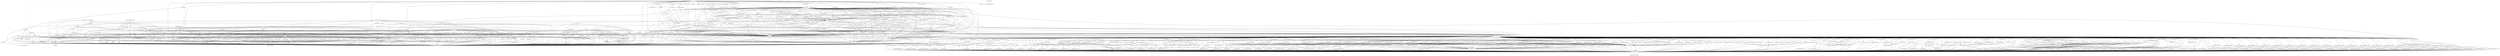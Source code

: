 digraph depends {
    node [shape=plaintext]
"alsa-utils-alsamixer" -> "libasound2";
"alsa-utils-alsamixer" -> "libc6";
"alsa-utils-alsamixer" -> "libformw5";
"alsa-utils-alsamixer" -> "libmenuw5";
"alsa-utils-alsamixer" -> "libncursesw5";
"alsa-utils-alsamixer" -> "libpanelw5";
"alsa-utils-alsamixer" -> "libtinfo5";
"angstrom-feed-configs" -> "opkg" [style=dotted];
"angstrom-packagegroup-boot" -> "angstrom-version";
"angstrom-packagegroup-boot" -> "packagegroup-boot";
"avahi-daemon" -> "base-files";
"avahi-daemon" -> "base-passwd";
"avahi-daemon" -> "libavahi-common3";
"avahi-daemon" -> "libavahi-core7";
"avahi-daemon" -> "libc6";
"avahi-daemon" -> "libcap2";
"avahi-daemon" -> "libdaemon0";
"avahi-daemon" -> "libdbus-1-3";
"avahi-daemon" -> "libexpat1";
"avahi-daemon" -> "libnss-mdns" [style=dotted];
"avahi-daemon" -> "shadow";
"avahi-utils" -> "libavahi-client3";
"avahi-utils" -> "libavahi-common3";
"avahi-utils" -> "libc6";
"bash" -> "base-files";
"bash" -> "libc6";
"bash" -> "libtinfo5";
"bash" -> "update-alternatives-opkg";
"bluez5" -> "libc6";
"bluez5" -> "libdbus-1-3";
"bluez5" -> "libglib-2.0-0";
"bluez5" -> "libreadline6";
"bluez5" -> "libudev1";
"busybox" -> "busybox-syslog" [style=dotted];
"busybox" -> "busybox-udhcpc" [style=dotted];
"busybox" -> "libc6";
"busybox" -> "update-alternatives-opkg";
"busybox-syslog" -> "update-alternatives-opkg";
"connman" -> "bluez5";
"connman" -> "connman-conf" [style=dotted];
"connman" -> "dbus-1";
"connman" -> "iptables";
"connman" -> "libc6";
"connman" -> "libdbus-1-3";
"connman" -> "libglib-2.0-0";
"connman" -> "libgnutls30";
"connman" -> "ofono";
"connman" -> "wpa-supplicant";
"connman-angstrom-settings" -> "connman";
"connman-client" -> "connman";
"connman-client" -> "libc6";
"connman-client" -> "libdbus-1-3";
"connman-client" -> "libglib-2.0-0";
"connman-client" -> "libreadline6";
"cpufreq-tweaks" -> "cpufrequtils";
"cpufrequtils" -> "libc6";
"dbus-1" -> "base-files";
"dbus-1" -> "base-passwd";
"dbus-1" -> "libc6";
"dbus-1" -> "libdbus-1-3";
"dbus-1" -> "libexpat1";
"dbus-1" -> "libsystemd0";
"dbus-1" -> "libx11-6";
"dbus-1" -> "shadow";
"e2fsprogs-e2fsck" -> "libblkid1";
"e2fsprogs-e2fsck" -> "libc6";
"e2fsprogs-e2fsck" -> "libcom-err2";
"e2fsprogs-e2fsck" -> "libe2p2";
"e2fsprogs-e2fsck" -> "libext2fs2";
"e2fsprogs-e2fsck" -> "libuuid1";
"fixmac" -> "ranpwd";
"fuse-utils" -> "libc6";
"htop" -> "libc6";
"htop" -> "libncursesw5";
"htop" -> "libtinfo5";
"htop" -> "ncurses-terminfo";
"iptables" -> "kernel-module-ip-tables" [style=dotted];
"iptables" -> "kernel-module-ipt-masquerade" [style=dotted];
"iptables" -> "kernel-module-iptable-filter" [style=dotted];
"iptables" -> "kernel-module-iptable-nat" [style=dotted];
"iptables" -> "kernel-module-nf-conntrack" [style=dotted];
"iptables" -> "kernel-module-nf-conntrack-ipv4" [style=dotted];
"iptables" -> "kernel-module-nf-defrag-ipv4" [style=dotted];
"iptables" -> "kernel-module-nf-nat" [style=dotted];
"iptables" -> "kernel-module-x-tables" [style=dotted];
"iptables" -> "libc6";
"iw" -> "libc6";
"iw" -> "libnl-3-200";
"iw" -> "libnl-3-genl";
"kbd" -> "libc6";
"kbd" -> "update-alternatives-opkg";
"kernel" -> "kernel-4.4.23+linaro";
"kernel-4.4.23+linaro" -> "kernel-image-4.4.23+linaro";
"kernel-module-6lowpan" -> "kernel-4.4.23+linaro";
"kernel-module-aircable" -> "kernel-4.4.23+linaro";
"kernel-module-ark3116" -> "kernel-4.4.23+linaro";
"kernel-module-at86rf230" -> "kernel-4.4.23+linaro";
"kernel-module-at86rf230" -> "kernel-module-crc-ccitt";
"kernel-module-at86rf230" -> "kernel-module-ieee802154";
"kernel-module-at86rf230" -> "kernel-module-mac802154";
"kernel-module-ath6kl-core" -> "kernel-4.4.23+linaro";
"kernel-module-ath6kl-core" -> "kernel-module-cfg80211";
"kernel-module-ath6kl-sdio" -> "kernel-4.4.23+linaro";
"kernel-module-ath6kl-sdio" -> "kernel-module-ath6kl-core";
"kernel-module-ath6kl-sdio" -> "kernel-module-cfg80211";
"kernel-module-atusb" -> "kernel-4.4.23+linaro";
"kernel-module-atusb" -> "kernel-module-crc-ccitt";
"kernel-module-atusb" -> "kernel-module-ieee802154";
"kernel-module-atusb" -> "kernel-module-mac802154";
"kernel-module-authenc" -> "kernel-4.4.23+linaro";
"kernel-module-authencesn" -> "kernel-4.4.23+linaro";
"kernel-module-authencesn" -> "kernel-module-authenc";
"kernel-module-belkin-sa" -> "kernel-4.4.23+linaro";
"kernel-module-binfmt-misc" -> "kernel-4.4.23+linaro";
"kernel-module-bluetooth-6lowpan" -> "kernel-4.4.23+linaro";
"kernel-module-bluetooth-6lowpan" -> "kernel-module-6lowpan";
"kernel-module-bnep" -> "kernel-4.4.23+linaro";
"kernel-module-br-netfilter" -> "kernel-4.4.23+linaro";
"kernel-module-br-netfilter" -> "kernel-module-bridge";
"kernel-module-br-netfilter" -> "kernel-module-llc";
"kernel-module-br-netfilter" -> "kernel-module-stp";
"kernel-module-bridge" -> "kernel-4.4.23+linaro";
"kernel-module-bridge" -> "kernel-module-llc";
"kernel-module-bridge" -> "kernel-module-stp";
"kernel-module-bsd-comp" -> "kernel-4.4.23+linaro";
"kernel-module-bsd-comp" -> "kernel-module-ppp-generic";
"kernel-module-btrfs" -> "kernel-4.4.23+linaro";
"kernel-module-btrfs" -> "kernel-module-raid6-pq";
"kernel-module-btrfs" -> "kernel-module-xor";
"kernel-module-catc" -> "kernel-4.4.23+linaro";
"kernel-module-cc2520" -> "kernel-4.4.23+linaro";
"kernel-module-cc2520" -> "kernel-module-crc-ccitt";
"kernel-module-cc2520" -> "kernel-module-ieee802154";
"kernel-module-cc2520" -> "kernel-module-mac802154";
"kernel-module-ccm" -> "kernel-4.4.23+linaro";
"kernel-module-cfg80211" -> "kernel-4.4.23+linaro";
"kernel-module-ch341" -> "kernel-4.4.23+linaro";
"kernel-module-cls-cgroup" -> "kernel-4.4.23+linaro";
"kernel-module-configfs" -> "kernel-4.4.23+linaro";
"kernel-module-cp210x" -> "kernel-4.4.23+linaro";
"kernel-module-crc-ccitt" -> "kernel-4.4.23+linaro";
"kernel-module-ctr" -> "kernel-4.4.23+linaro";
"kernel-module-cyberjack" -> "kernel-4.4.23+linaro";
"kernel-module-cypress-m8" -> "kernel-4.4.23+linaro";
"kernel-module-digi-acceleport" -> "kernel-4.4.23+linaro";
"kernel-module-drbg" -> "kernel-4.4.23+linaro";
"kernel-module-dummy" -> "kernel-4.4.23+linaro";
"kernel-module-echainiv" -> "kernel-4.4.23+linaro";
"kernel-module-empeg" -> "kernel-4.4.23+linaro";
"kernel-module-ezusb" -> "kernel-4.4.23+linaro";
"kernel-module-f81232" -> "kernel-4.4.23+linaro";
"kernel-module-fakelb" -> "kernel-4.4.23+linaro";
"kernel-module-fakelb" -> "kernel-module-crc-ccitt";
"kernel-module-fakelb" -> "kernel-module-ieee802154";
"kernel-module-fakelb" -> "kernel-module-mac802154";
"kernel-module-ftdi-sio" -> "kernel-4.4.23+linaro";
"kernel-module-g-ether" -> "kernel-4.4.23+linaro";
"kernel-module-g-ether" -> "kernel-module-configfs";
"kernel-module-g-ether" -> "kernel-module-libcomposite";
"kernel-module-g-ether" -> "kernel-module-u-ether";
"kernel-module-g-ether" -> "kernel-module-usb-f-rndis";
"kernel-module-g-ffs" -> "kernel-4.4.23+linaro";
"kernel-module-g-ffs" -> "kernel-module-configfs";
"kernel-module-g-ffs" -> "kernel-module-libcomposite";
"kernel-module-g-ffs" -> "kernel-module-u-ether";
"kernel-module-g-ffs" -> "kernel-module-usb-f-fs";
"kernel-module-g-mass-storage" -> "kernel-4.4.23+linaro";
"kernel-module-g-mass-storage" -> "kernel-module-configfs";
"kernel-module-g-mass-storage" -> "kernel-module-libcomposite";
"kernel-module-g-mass-storage" -> "kernel-module-usb-f-mass-storage";
"kernel-module-g-serial" -> "kernel-4.4.23+linaro";
"kernel-module-g-serial" -> "kernel-module-configfs";
"kernel-module-g-serial" -> "kernel-module-libcomposite";
"kernel-module-g-zero" -> "kernel-4.4.23+linaro";
"kernel-module-g-zero" -> "kernel-module-configfs";
"kernel-module-g-zero" -> "kernel-module-libcomposite";
"kernel-module-gadgetfs" -> "kernel-4.4.23+linaro";
"kernel-module-garmin-gps" -> "kernel-4.4.23+linaro";
"kernel-module-gcm" -> "kernel-4.4.23+linaro";
"kernel-module-gf128mul" -> "kernel-4.4.23+linaro";
"kernel-module-ghash-generic" -> "kernel-4.4.23+linaro";
"kernel-module-ghash-generic" -> "kernel-module-gf128mul";
"kernel-module-gspca-benq" -> "kernel-4.4.23+linaro";
"kernel-module-gspca-conex" -> "kernel-4.4.23+linaro";
"kernel-module-gspca-cpia1" -> "kernel-4.4.23+linaro";
"kernel-module-gspca-dtcs033" -> "kernel-4.4.23+linaro";
"kernel-module-gspca-etoms" -> "kernel-4.4.23+linaro";
"kernel-module-gspca-finepix" -> "kernel-4.4.23+linaro";
"kernel-module-gspca-gl860" -> "kernel-4.4.23+linaro";
"kernel-module-gspca-jeilinj" -> "kernel-4.4.23+linaro";
"kernel-module-gspca-jl2005bcd" -> "kernel-4.4.23+linaro";
"kernel-module-gspca-kinect" -> "kernel-4.4.23+linaro";
"kernel-module-gspca-konica" -> "kernel-4.4.23+linaro";
"kernel-module-gspca-m5602" -> "kernel-4.4.23+linaro";
"kernel-module-gspca-mars" -> "kernel-4.4.23+linaro";
"kernel-module-gspca-mr97310a" -> "kernel-4.4.23+linaro";
"kernel-module-gspca-nw80x" -> "kernel-4.4.23+linaro";
"kernel-module-gspca-ov519" -> "kernel-4.4.23+linaro";
"kernel-module-gspca-ov534" -> "kernel-4.4.23+linaro";
"kernel-module-gspca-ov534-9" -> "kernel-4.4.23+linaro";
"kernel-module-gspca-pac207" -> "kernel-4.4.23+linaro";
"kernel-module-gspca-pac7302" -> "kernel-4.4.23+linaro";
"kernel-module-gspca-pac7311" -> "kernel-4.4.23+linaro";
"kernel-module-gspca-se401" -> "kernel-4.4.23+linaro";
"kernel-module-gspca-sn9c2028" -> "kernel-4.4.23+linaro";
"kernel-module-gspca-sn9c20x" -> "kernel-4.4.23+linaro";
"kernel-module-gspca-sonixb" -> "kernel-4.4.23+linaro";
"kernel-module-gspca-sonixj" -> "kernel-4.4.23+linaro";
"kernel-module-gspca-spca1528" -> "kernel-4.4.23+linaro";
"kernel-module-gspca-spca500" -> "kernel-4.4.23+linaro";
"kernel-module-gspca-spca501" -> "kernel-4.4.23+linaro";
"kernel-module-gspca-spca505" -> "kernel-4.4.23+linaro";
"kernel-module-gspca-spca506" -> "kernel-4.4.23+linaro";
"kernel-module-gspca-spca508" -> "kernel-4.4.23+linaro";
"kernel-module-gspca-spca561" -> "kernel-4.4.23+linaro";
"kernel-module-gspca-sq905" -> "kernel-4.4.23+linaro";
"kernel-module-gspca-sq905c" -> "kernel-4.4.23+linaro";
"kernel-module-gspca-sq930x" -> "kernel-4.4.23+linaro";
"kernel-module-gspca-stk014" -> "kernel-4.4.23+linaro";
"kernel-module-gspca-stk1135" -> "kernel-4.4.23+linaro";
"kernel-module-gspca-stv0680" -> "kernel-4.4.23+linaro";
"kernel-module-gspca-stv06xx" -> "kernel-4.4.23+linaro";
"kernel-module-gspca-sunplus" -> "kernel-4.4.23+linaro";
"kernel-module-gspca-t613" -> "kernel-4.4.23+linaro";
"kernel-module-gspca-topro" -> "kernel-4.4.23+linaro";
"kernel-module-gspca-touptek" -> "kernel-4.4.23+linaro";
"kernel-module-gspca-tv8532" -> "kernel-4.4.23+linaro";
"kernel-module-gspca-vc032x" -> "kernel-4.4.23+linaro";
"kernel-module-gspca-vicam" -> "kernel-4.4.23+linaro";
"kernel-module-gspca-xirlink-cit" -> "kernel-4.4.23+linaro";
"kernel-module-gspca-zc3xx" -> "kernel-4.4.23+linaro";
"kernel-module-hid-logitech" -> "kernel-4.4.23+linaro";
"kernel-module-hid-magicmouse" -> "kernel-4.4.23+linaro";
"kernel-module-hid-microsoft" -> "kernel-4.4.23+linaro";
"kernel-module-hid-multitouch" -> "kernel-4.4.23+linaro";
"kernel-module-hid-plantronics" -> "kernel-4.4.23+linaro";
"kernel-module-ieee802154" -> "kernel-4.4.23+linaro";
"kernel-module-ieee802154-6lowpan" -> "kernel-4.4.23+linaro";
"kernel-module-ieee802154-6lowpan" -> "kernel-module-6lowpan";
"kernel-module-ieee802154-6lowpan" -> "kernel-module-ieee802154";
"kernel-module-ieee802154-socket" -> "kernel-4.4.23+linaro";
"kernel-module-ieee802154-socket" -> "kernel-module-ieee802154";
"kernel-module-ila" -> "kernel-4.4.23+linaro";
"kernel-module-io-edgeport" -> "kernel-4.4.23+linaro";
"kernel-module-io-ti" -> "kernel-4.4.23+linaro";
"kernel-module-ip-tables" -> "kernel-4.4.23+linaro";
"kernel-module-ip-tables" -> "kernel-module-x-tables";
"kernel-module-ip-vs" -> "kernel-4.4.23+linaro";
"kernel-module-ip-vs" -> "kernel-module-nf-conntrack";
"kernel-module-ip6-gre" -> "kernel-4.4.23+linaro";
"kernel-module-ip6-gre" -> "kernel-module-ip6-tunnel";
"kernel-module-ip6-gre" -> "kernel-module-tunnel6";
"kernel-module-ip6-tables" -> "kernel-4.4.23+linaro";
"kernel-module-ip6-tables" -> "kernel-module-x-tables";
"kernel-module-ip6-tunnel" -> "kernel-4.4.23+linaro";
"kernel-module-ip6-tunnel" -> "kernel-module-tunnel6";
"kernel-module-ip6-udp-tunnel" -> "kernel-4.4.23+linaro";
"kernel-module-ip6-vti" -> "kernel-4.4.23+linaro";
"kernel-module-ip6-vti" -> "kernel-module-ip6-tunnel";
"kernel-module-ip6-vti" -> "kernel-module-tunnel6";
"kernel-module-ip6t-ah" -> "kernel-4.4.23+linaro";
"kernel-module-ip6t-ah" -> "kernel-module-x-tables";
"kernel-module-ip6t-eui64" -> "kernel-4.4.23+linaro";
"kernel-module-ip6t-eui64" -> "kernel-module-x-tables";
"kernel-module-ip6t-frag" -> "kernel-4.4.23+linaro";
"kernel-module-ip6t-frag" -> "kernel-module-x-tables";
"kernel-module-ip6t-hbh" -> "kernel-4.4.23+linaro";
"kernel-module-ip6t-hbh" -> "kernel-module-x-tables";
"kernel-module-ip6t-ipv6header" -> "kernel-4.4.23+linaro";
"kernel-module-ip6t-ipv6header" -> "kernel-module-x-tables";
"kernel-module-ip6t-masquerade" -> "kernel-4.4.23+linaro";
"kernel-module-ip6t-masquerade" -> "kernel-module-nf-conntrack";
"kernel-module-ip6t-masquerade" -> "kernel-module-nf-nat";
"kernel-module-ip6t-masquerade" -> "kernel-module-nf-nat-masquerade-ipv6";
"kernel-module-ip6t-masquerade" -> "kernel-module-x-tables";
"kernel-module-ip6t-mh" -> "kernel-4.4.23+linaro";
"kernel-module-ip6t-mh" -> "kernel-module-x-tables";
"kernel-module-ip6t-npt" -> "kernel-4.4.23+linaro";
"kernel-module-ip6t-npt" -> "kernel-module-x-tables";
"kernel-module-ip6t-reject" -> "kernel-4.4.23+linaro";
"kernel-module-ip6t-reject" -> "kernel-module-nf-reject-ipv6";
"kernel-module-ip6t-reject" -> "kernel-module-x-tables";
"kernel-module-ip6t-rpfilter" -> "kernel-4.4.23+linaro";
"kernel-module-ip6t-rpfilter" -> "kernel-module-x-tables";
"kernel-module-ip6t-rt" -> "kernel-4.4.23+linaro";
"kernel-module-ip6t-rt" -> "kernel-module-x-tables";
"kernel-module-ip6t-synproxy" -> "kernel-4.4.23+linaro";
"kernel-module-ip6t-synproxy" -> "kernel-module-nf-conntrack";
"kernel-module-ip6t-synproxy" -> "kernel-module-nf-synproxy-core";
"kernel-module-ip6t-synproxy" -> "kernel-module-x-tables";
"kernel-module-ip6table-filter" -> "kernel-4.4.23+linaro";
"kernel-module-ip6table-filter" -> "kernel-module-ip6-tables";
"kernel-module-ip6table-filter" -> "kernel-module-x-tables";
"kernel-module-ip6table-mangle" -> "kernel-4.4.23+linaro";
"kernel-module-ip6table-mangle" -> "kernel-module-ip6-tables";
"kernel-module-ip6table-mangle" -> "kernel-module-x-tables";
"kernel-module-ip6table-nat" -> "kernel-4.4.23+linaro";
"kernel-module-ip6table-nat" -> "kernel-module-ip6-tables";
"kernel-module-ip6table-nat" -> "kernel-module-nf-conntrack";
"kernel-module-ip6table-nat" -> "kernel-module-nf-nat";
"kernel-module-ip6table-nat" -> "kernel-module-nf-nat-ipv6";
"kernel-module-ip6table-nat" -> "kernel-module-x-tables";
"kernel-module-ip6table-raw" -> "kernel-4.4.23+linaro";
"kernel-module-ip6table-raw" -> "kernel-module-ip6-tables";
"kernel-module-ip6table-raw" -> "kernel-module-x-tables";
"kernel-module-ipaq" -> "kernel-4.4.23+linaro";
"kernel-module-ipt-masquerade" -> "kernel-4.4.23+linaro";
"kernel-module-ipt-masquerade" -> "kernel-module-nf-conntrack";
"kernel-module-ipt-masquerade" -> "kernel-module-nf-nat";
"kernel-module-ipt-masquerade" -> "kernel-module-nf-nat-masquerade-ipv4";
"kernel-module-ipt-masquerade" -> "kernel-module-x-tables";
"kernel-module-iptable-filter" -> "kernel-4.4.23+linaro";
"kernel-module-iptable-filter" -> "kernel-module-ip-tables";
"kernel-module-iptable-filter" -> "kernel-module-x-tables";
"kernel-module-iptable-mangle" -> "kernel-4.4.23+linaro";
"kernel-module-iptable-mangle" -> "kernel-module-ip-tables";
"kernel-module-iptable-mangle" -> "kernel-module-x-tables";
"kernel-module-iptable-nat" -> "kernel-4.4.23+linaro";
"kernel-module-iptable-nat" -> "kernel-module-ip-tables";
"kernel-module-iptable-nat" -> "kernel-module-nf-conntrack";
"kernel-module-iptable-nat" -> "kernel-module-nf-nat";
"kernel-module-iptable-nat" -> "kernel-module-nf-nat-ipv4";
"kernel-module-iptable-nat" -> "kernel-module-x-tables";
"kernel-module-iptable-raw" -> "kernel-4.4.23+linaro";
"kernel-module-iptable-raw" -> "kernel-module-ip-tables";
"kernel-module-iptable-raw" -> "kernel-module-x-tables";
"kernel-module-ipvlan" -> "kernel-4.4.23+linaro";
"kernel-module-ipw" -> "kernel-4.4.23+linaro";
"kernel-module-ipw" -> "kernel-module-usb-wwan";
"kernel-module-ir-usb" -> "kernel-4.4.23+linaro";
"kernel-module-iuu-phoenix" -> "kernel-4.4.23+linaro";
"kernel-module-jitterentropy-rng" -> "kernel-4.4.23+linaro";
"kernel-module-joydev" -> "kernel-4.4.23+linaro";
"kernel-module-kaweth" -> "kernel-4.4.23+linaro";
"kernel-module-keyspan-pda" -> "kernel-4.4.23+linaro";
"kernel-module-keyspan-pda" -> "kernel-module-ezusb";
"kernel-module-kl5kusb105" -> "kernel-4.4.23+linaro";
"kernel-module-kobil-sct" -> "kernel-4.4.23+linaro";
"kernel-module-lan78xx" -> "kernel-4.4.23+linaro";
"kernel-module-lcd" -> "kernel-4.4.23+linaro";
"kernel-module-libcomposite" -> "kernel-4.4.23+linaro";
"kernel-module-libcomposite" -> "kernel-module-configfs";
"kernel-module-llc" -> "kernel-4.4.23+linaro";
"kernel-module-mac80211" -> "kernel-4.4.23+linaro";
"kernel-module-mac80211" -> "kernel-module-cfg80211";
"kernel-module-mac802154" -> "kernel-4.4.23+linaro";
"kernel-module-mac802154" -> "kernel-module-crc-ccitt";
"kernel-module-mac802154" -> "kernel-module-ieee802154";
"kernel-module-macvlan" -> "kernel-4.4.23+linaro";
"kernel-module-mcs7830" -> "kernel-4.4.23+linaro";
"kernel-module-mct-u232" -> "kernel-4.4.23+linaro";
"kernel-module-metro-usb" -> "kernel-4.4.23+linaro";
"kernel-module-microchip" -> "kernel-4.4.23+linaro";
"kernel-module-mip6" -> "kernel-4.4.23+linaro";
"kernel-module-mos7720" -> "kernel-4.4.23+linaro";
"kernel-module-mos7840" -> "kernel-4.4.23+linaro";
"kernel-module-mrf24j40" -> "kernel-4.4.23+linaro";
"kernel-module-mrf24j40" -> "kernel-module-crc-ccitt";
"kernel-module-mrf24j40" -> "kernel-module-ieee802154";
"kernel-module-mrf24j40" -> "kernel-module-mac802154";
"kernel-module-mxuport" -> "kernel-4.4.23+linaro";
"kernel-module-navman" -> "kernel-4.4.23+linaro";
"kernel-module-nf-conntrack" -> "kernel-4.4.23+linaro";
"kernel-module-nf-conntrack-amanda" -> "kernel-4.4.23+linaro";
"kernel-module-nf-conntrack-amanda" -> "kernel-module-nf-conntrack";
"kernel-module-nf-conntrack-broadcast" -> "kernel-4.4.23+linaro";
"kernel-module-nf-conntrack-broadcast" -> "kernel-module-nf-conntrack";
"kernel-module-nf-conntrack-ftp" -> "kernel-4.4.23+linaro";
"kernel-module-nf-conntrack-ftp" -> "kernel-module-nf-conntrack";
"kernel-module-nf-conntrack-h323" -> "kernel-4.4.23+linaro";
"kernel-module-nf-conntrack-h323" -> "kernel-module-nf-conntrack";
"kernel-module-nf-conntrack-ipv4" -> "kernel-4.4.23+linaro";
"kernel-module-nf-conntrack-ipv4" -> "kernel-module-nf-conntrack";
"kernel-module-nf-conntrack-ipv4" -> "kernel-module-nf-defrag-ipv4";
"kernel-module-nf-conntrack-ipv6" -> "kernel-4.4.23+linaro";
"kernel-module-nf-conntrack-ipv6" -> "kernel-module-nf-conntrack";
"kernel-module-nf-conntrack-ipv6" -> "kernel-module-nf-defrag-ipv6";
"kernel-module-nf-conntrack-irc" -> "kernel-4.4.23+linaro";
"kernel-module-nf-conntrack-irc" -> "kernel-module-nf-conntrack";
"kernel-module-nf-conntrack-netbios-ns" -> "kernel-4.4.23+linaro";
"kernel-module-nf-conntrack-netbios-ns" -> "kernel-module-nf-conntrack";
"kernel-module-nf-conntrack-netbios-ns" -> "kernel-module-nf-conntrack-broadcast";
"kernel-module-nf-conntrack-pptp" -> "kernel-4.4.23+linaro";
"kernel-module-nf-conntrack-pptp" -> "kernel-module-nf-conntrack";
"kernel-module-nf-conntrack-pptp" -> "kernel-module-nf-conntrack-proto-gre";
"kernel-module-nf-conntrack-proto-gre" -> "kernel-4.4.23+linaro";
"kernel-module-nf-conntrack-proto-gre" -> "kernel-module-nf-conntrack";
"kernel-module-nf-conntrack-sane" -> "kernel-4.4.23+linaro";
"kernel-module-nf-conntrack-sane" -> "kernel-module-nf-conntrack";
"kernel-module-nf-conntrack-sip" -> "kernel-4.4.23+linaro";
"kernel-module-nf-conntrack-sip" -> "kernel-module-nf-conntrack";
"kernel-module-nf-conntrack-snmp" -> "kernel-4.4.23+linaro";
"kernel-module-nf-conntrack-snmp" -> "kernel-module-nf-conntrack";
"kernel-module-nf-conntrack-snmp" -> "kernel-module-nf-conntrack-broadcast";
"kernel-module-nf-conntrack-tftp" -> "kernel-4.4.23+linaro";
"kernel-module-nf-conntrack-tftp" -> "kernel-module-nf-conntrack";
"kernel-module-nf-defrag-ipv4" -> "kernel-4.4.23+linaro";
"kernel-module-nf-defrag-ipv6" -> "kernel-4.4.23+linaro";
"kernel-module-nf-dup-ipv6" -> "kernel-4.4.23+linaro";
"kernel-module-nf-dup-ipv6" -> "kernel-module-nf-conntrack";
"kernel-module-nf-log-common" -> "kernel-4.4.23+linaro";
"kernel-module-nf-log-ipv6" -> "kernel-4.4.23+linaro";
"kernel-module-nf-log-ipv6" -> "kernel-module-nf-log-common";
"kernel-module-nf-nat" -> "kernel-4.4.23+linaro";
"kernel-module-nf-nat" -> "kernel-module-nf-conntrack";
"kernel-module-nf-nat-amanda" -> "kernel-4.4.23+linaro";
"kernel-module-nf-nat-amanda" -> "kernel-module-nf-conntrack";
"kernel-module-nf-nat-amanda" -> "kernel-module-nf-conntrack-amanda";
"kernel-module-nf-nat-amanda" -> "kernel-module-nf-nat";
"kernel-module-nf-nat-ftp" -> "kernel-4.4.23+linaro";
"kernel-module-nf-nat-ftp" -> "kernel-module-nf-conntrack";
"kernel-module-nf-nat-ftp" -> "kernel-module-nf-conntrack-ftp";
"kernel-module-nf-nat-ftp" -> "kernel-module-nf-nat";
"kernel-module-nf-nat-h323" -> "kernel-4.4.23+linaro";
"kernel-module-nf-nat-h323" -> "kernel-module-nf-conntrack";
"kernel-module-nf-nat-h323" -> "kernel-module-nf-conntrack-h323";
"kernel-module-nf-nat-h323" -> "kernel-module-nf-nat";
"kernel-module-nf-nat-ipv4" -> "kernel-4.4.23+linaro";
"kernel-module-nf-nat-ipv4" -> "kernel-module-nf-conntrack";
"kernel-module-nf-nat-ipv4" -> "kernel-module-nf-nat";
"kernel-module-nf-nat-ipv6" -> "kernel-4.4.23+linaro";
"kernel-module-nf-nat-ipv6" -> "kernel-module-nf-conntrack";
"kernel-module-nf-nat-ipv6" -> "kernel-module-nf-nat";
"kernel-module-nf-nat-irc" -> "kernel-4.4.23+linaro";
"kernel-module-nf-nat-irc" -> "kernel-module-nf-conntrack";
"kernel-module-nf-nat-irc" -> "kernel-module-nf-conntrack-irc";
"kernel-module-nf-nat-irc" -> "kernel-module-nf-nat";
"kernel-module-nf-nat-masquerade-ipv4" -> "kernel-4.4.23+linaro";
"kernel-module-nf-nat-masquerade-ipv4" -> "kernel-module-nf-conntrack";
"kernel-module-nf-nat-masquerade-ipv4" -> "kernel-module-nf-nat";
"kernel-module-nf-nat-masquerade-ipv6" -> "kernel-4.4.23+linaro";
"kernel-module-nf-nat-masquerade-ipv6" -> "kernel-module-nf-conntrack";
"kernel-module-nf-nat-masquerade-ipv6" -> "kernel-module-nf-nat";
"kernel-module-nf-nat-pptp" -> "kernel-4.4.23+linaro";
"kernel-module-nf-nat-pptp" -> "kernel-module-nf-conntrack";
"kernel-module-nf-nat-pptp" -> "kernel-module-nf-conntrack-pptp";
"kernel-module-nf-nat-pptp" -> "kernel-module-nf-conntrack-proto-gre";
"kernel-module-nf-nat-pptp" -> "kernel-module-nf-nat";
"kernel-module-nf-nat-pptp" -> "kernel-module-nf-nat-proto-gre";
"kernel-module-nf-nat-proto-gre" -> "kernel-4.4.23+linaro";
"kernel-module-nf-nat-proto-gre" -> "kernel-module-nf-conntrack";
"kernel-module-nf-nat-proto-gre" -> "kernel-module-nf-nat";
"kernel-module-nf-nat-sip" -> "kernel-4.4.23+linaro";
"kernel-module-nf-nat-sip" -> "kernel-module-nf-conntrack";
"kernel-module-nf-nat-sip" -> "kernel-module-nf-conntrack-sip";
"kernel-module-nf-nat-sip" -> "kernel-module-nf-nat";
"kernel-module-nf-nat-snmp-basic" -> "kernel-4.4.23+linaro";
"kernel-module-nf-nat-snmp-basic" -> "kernel-module-nf-conntrack";
"kernel-module-nf-nat-snmp-basic" -> "kernel-module-nf-conntrack-broadcast";
"kernel-module-nf-nat-snmp-basic" -> "kernel-module-nf-conntrack-snmp";
"kernel-module-nf-nat-tftp" -> "kernel-4.4.23+linaro";
"kernel-module-nf-nat-tftp" -> "kernel-module-nf-conntrack";
"kernel-module-nf-nat-tftp" -> "kernel-module-nf-conntrack-tftp";
"kernel-module-nf-nat-tftp" -> "kernel-module-nf-nat";
"kernel-module-nf-reject-ipv6" -> "kernel-4.4.23+linaro";
"kernel-module-nf-synproxy-core" -> "kernel-4.4.23+linaro";
"kernel-module-nf-synproxy-core" -> "kernel-module-nf-conntrack";
"kernel-module-nf-tables" -> "kernel-4.4.23+linaro";
"kernel-module-nf-tables" -> "kernel-module-nfnetlink";
"kernel-module-nf-tables-arp" -> "kernel-4.4.23+linaro";
"kernel-module-nf-tables-arp" -> "kernel-module-nf-tables";
"kernel-module-nf-tables-arp" -> "kernel-module-nfnetlink";
"kernel-module-nf-tables-bridge" -> "kernel-4.4.23+linaro";
"kernel-module-nf-tables-bridge" -> "kernel-module-nf-tables";
"kernel-module-nf-tables-bridge" -> "kernel-module-nfnetlink";
"kernel-module-nf-tables-inet" -> "kernel-4.4.23+linaro";
"kernel-module-nf-tables-inet" -> "kernel-module-nf-tables";
"kernel-module-nf-tables-inet" -> "kernel-module-nf-tables-ipv4";
"kernel-module-nf-tables-inet" -> "kernel-module-nf-tables-ipv6";
"kernel-module-nf-tables-inet" -> "kernel-module-nfnetlink";
"kernel-module-nf-tables-ipv4" -> "kernel-4.4.23+linaro";
"kernel-module-nf-tables-ipv4" -> "kernel-module-nf-tables";
"kernel-module-nf-tables-ipv4" -> "kernel-module-nfnetlink";
"kernel-module-nf-tables-ipv6" -> "kernel-4.4.23+linaro";
"kernel-module-nf-tables-ipv6" -> "kernel-module-nf-tables";
"kernel-module-nf-tables-ipv6" -> "kernel-module-nfnetlink";
"kernel-module-nf-tables-netdev" -> "kernel-4.4.23+linaro";
"kernel-module-nf-tables-netdev" -> "kernel-module-nf-tables";
"kernel-module-nf-tables-netdev" -> "kernel-module-nfnetlink";
"kernel-module-nfnetlink" -> "kernel-4.4.23+linaro";
"kernel-module-nfsd" -> "kernel-4.4.23+linaro";
"kernel-module-nft-chain-nat-ipv6" -> "kernel-4.4.23+linaro";
"kernel-module-nft-chain-nat-ipv6" -> "kernel-module-nf-conntrack";
"kernel-module-nft-chain-nat-ipv6" -> "kernel-module-nf-nat";
"kernel-module-nft-chain-nat-ipv6" -> "kernel-module-nf-nat-ipv6";
"kernel-module-nft-chain-nat-ipv6" -> "kernel-module-nf-tables";
"kernel-module-nft-chain-nat-ipv6" -> "kernel-module-nfnetlink";
"kernel-module-nft-chain-route-ipv4" -> "kernel-4.4.23+linaro";
"kernel-module-nft-chain-route-ipv4" -> "kernel-module-nf-tables";
"kernel-module-nft-chain-route-ipv4" -> "kernel-module-nfnetlink";
"kernel-module-nft-chain-route-ipv6" -> "kernel-4.4.23+linaro";
"kernel-module-nft-chain-route-ipv6" -> "kernel-module-nf-tables";
"kernel-module-nft-chain-route-ipv6" -> "kernel-module-nfnetlink";
"kernel-module-nft-dup-ipv6" -> "kernel-4.4.23+linaro";
"kernel-module-nft-dup-ipv6" -> "kernel-module-nf-conntrack";
"kernel-module-nft-dup-ipv6" -> "kernel-module-nf-dup-ipv6";
"kernel-module-nft-dup-ipv6" -> "kernel-module-nf-tables";
"kernel-module-nft-dup-ipv6" -> "kernel-module-nfnetlink";
"kernel-module-nhc-dest" -> "kernel-4.4.23+linaro";
"kernel-module-nhc-dest" -> "kernel-module-6lowpan";
"kernel-module-nhc-fragment" -> "kernel-4.4.23+linaro";
"kernel-module-nhc-fragment" -> "kernel-module-6lowpan";
"kernel-module-nhc-hop" -> "kernel-4.4.23+linaro";
"kernel-module-nhc-hop" -> "kernel-module-6lowpan";
"kernel-module-nhc-ipv6" -> "kernel-4.4.23+linaro";
"kernel-module-nhc-ipv6" -> "kernel-module-6lowpan";
"kernel-module-nhc-mobility" -> "kernel-4.4.23+linaro";
"kernel-module-nhc-mobility" -> "kernel-module-6lowpan";
"kernel-module-nhc-routing" -> "kernel-4.4.23+linaro";
"kernel-module-nhc-routing" -> "kernel-module-6lowpan";
"kernel-module-nhc-udp" -> "kernel-4.4.23+linaro";
"kernel-module-nhc-udp" -> "kernel-module-6lowpan";
"kernel-module-omninet" -> "kernel-4.4.23+linaro";
"kernel-module-opticon" -> "kernel-4.4.23+linaro";
"kernel-module-option" -> "kernel-4.4.23+linaro";
"kernel-module-option" -> "kernel-module-usb-wwan";
"kernel-module-oti6858" -> "kernel-4.4.23+linaro";
"kernel-module-overlay" -> "kernel-4.4.23+linaro";
"kernel-module-p8022" -> "kernel-4.4.23+linaro";
"kernel-module-p8022" -> "kernel-module-llc";
"kernel-module-pegasus" -> "kernel-4.4.23+linaro";
"kernel-module-pl2303" -> "kernel-4.4.23+linaro";
"kernel-module-ppp-async" -> "kernel-4.4.23+linaro";
"kernel-module-ppp-async" -> "kernel-module-crc-ccitt";
"kernel-module-ppp-async" -> "kernel-module-ppp-generic";
"kernel-module-ppp-deflate" -> "kernel-4.4.23+linaro";
"kernel-module-ppp-deflate" -> "kernel-module-ppp-generic";
"kernel-module-ppp-generic" -> "kernel-4.4.23+linaro";
"kernel-module-ppp-mppe" -> "kernel-4.4.23+linaro";
"kernel-module-ppp-mppe" -> "kernel-module-ppp-generic";
"kernel-module-ppp-synctty" -> "kernel-4.4.23+linaro";
"kernel-module-ppp-synctty" -> "kernel-module-ppp-generic";
"kernel-module-pppoe" -> "kernel-4.4.23+linaro";
"kernel-module-pppoe" -> "kernel-module-ppp-generic";
"kernel-module-pppoe" -> "kernel-module-pppox";
"kernel-module-pppox" -> "kernel-4.4.23+linaro";
"kernel-module-pppox" -> "kernel-module-ppp-generic";
"kernel-module-psnap" -> "kernel-4.4.23+linaro";
"kernel-module-psnap" -> "kernel-module-llc";
"kernel-module-pwc" -> "kernel-4.4.23+linaro";
"kernel-module-pwc" -> "kernel-module-videobuf2-core";
"kernel-module-pwc" -> "kernel-module-videobuf2-memops";
"kernel-module-pwc" -> "kernel-module-videobuf2-v4l2";
"kernel-module-pwc" -> "kernel-module-videobuf2-vmalloc";
"kernel-module-qcaux" -> "kernel-4.4.23+linaro";
"kernel-module-qcserial" -> "kernel-4.4.23+linaro";
"kernel-module-qcserial" -> "kernel-module-usb-wwan";
"kernel-module-quatech2" -> "kernel-4.4.23+linaro";
"kernel-module-r8152" -> "kernel-4.4.23+linaro";
"kernel-module-raid6-pq" -> "kernel-4.4.23+linaro";
"kernel-module-rtl8150" -> "kernel-4.4.23+linaro";
"kernel-module-s2255drv" -> "kernel-4.4.23+linaro";
"kernel-module-s2255drv" -> "kernel-module-videobuf2-core";
"kernel-module-s2255drv" -> "kernel-module-videobuf2-memops";
"kernel-module-s2255drv" -> "kernel-module-videobuf2-v4l2";
"kernel-module-s2255drv" -> "kernel-module-videobuf2-vmalloc";
"kernel-module-safe-serial" -> "kernel-4.4.23+linaro";
"kernel-module-seqiv" -> "kernel-4.4.23+linaro";
"kernel-module-sha1-generic" -> "kernel-4.4.23+linaro";
"kernel-module-sierra" -> "kernel-4.4.23+linaro";
"kernel-module-smsc75xx" -> "kernel-4.4.23+linaro";
"kernel-module-smsc95xx" -> "kernel-4.4.23+linaro";
"kernel-module-spcp8x5" -> "kernel-4.4.23+linaro";
"kernel-module-spidev" -> "kernel-4.4.23+linaro";
"kernel-module-sr9700" -> "kernel-4.4.23+linaro";
"kernel-module-sr9800" -> "kernel-4.4.23+linaro";
"kernel-module-ssu100" -> "kernel-4.4.23+linaro";
"kernel-module-stkwebcam" -> "kernel-4.4.23+linaro";
"kernel-module-stp" -> "kernel-4.4.23+linaro";
"kernel-module-stp" -> "kernel-module-llc";
"kernel-module-symbolserial" -> "kernel-4.4.23+linaro";
"kernel-module-ti-usb-3410-5052" -> "kernel-4.4.23+linaro";
"kernel-module-ts-kmp" -> "kernel-4.4.23+linaro";
"kernel-module-tunnel6" -> "kernel-4.4.23+linaro";
"kernel-module-u-ether" -> "kernel-4.4.23+linaro";
"kernel-module-u-serial" -> "kernel-4.4.23+linaro";
"kernel-module-udp-tunnel" -> "kernel-4.4.23+linaro";
"kernel-module-usb-f-acm" -> "kernel-4.4.23+linaro";
"kernel-module-usb-f-acm" -> "kernel-module-configfs";
"kernel-module-usb-f-acm" -> "kernel-module-libcomposite";
"kernel-module-usb-f-acm" -> "kernel-module-u-serial";
"kernel-module-usb-f-ecm" -> "kernel-4.4.23+linaro";
"kernel-module-usb-f-ecm" -> "kernel-module-configfs";
"kernel-module-usb-f-ecm" -> "kernel-module-libcomposite";
"kernel-module-usb-f-ecm" -> "kernel-module-u-ether";
"kernel-module-usb-f-ecm-subset" -> "kernel-4.4.23+linaro";
"kernel-module-usb-f-ecm-subset" -> "kernel-module-configfs";
"kernel-module-usb-f-ecm-subset" -> "kernel-module-libcomposite";
"kernel-module-usb-f-ecm-subset" -> "kernel-module-u-ether";
"kernel-module-usb-f-fs" -> "kernel-4.4.23+linaro";
"kernel-module-usb-f-fs" -> "kernel-module-configfs";
"kernel-module-usb-f-fs" -> "kernel-module-libcomposite";
"kernel-module-usb-f-mass-storage" -> "kernel-4.4.23+linaro";
"kernel-module-usb-f-mass-storage" -> "kernel-module-configfs";
"kernel-module-usb-f-mass-storage" -> "kernel-module-libcomposite";
"kernel-module-usb-f-obex" -> "kernel-4.4.23+linaro";
"kernel-module-usb-f-obex" -> "kernel-module-configfs";
"kernel-module-usb-f-obex" -> "kernel-module-libcomposite";
"kernel-module-usb-f-obex" -> "kernel-module-u-serial";
"kernel-module-usb-f-rndis" -> "kernel-4.4.23+linaro";
"kernel-module-usb-f-rndis" -> "kernel-module-configfs";
"kernel-module-usb-f-rndis" -> "kernel-module-libcomposite";
"kernel-module-usb-f-rndis" -> "kernel-module-u-ether";
"kernel-module-usb-f-serial" -> "kernel-4.4.23+linaro";
"kernel-module-usb-f-serial" -> "kernel-module-configfs";
"kernel-module-usb-f-serial" -> "kernel-module-libcomposite";
"kernel-module-usb-f-serial" -> "kernel-module-u-serial";
"kernel-module-usb-f-ss-lb" -> "kernel-4.4.23+linaro";
"kernel-module-usb-f-ss-lb" -> "kernel-module-configfs";
"kernel-module-usb-f-ss-lb" -> "kernel-module-libcomposite";
"kernel-module-usb-serial-simple" -> "kernel-4.4.23+linaro";
"kernel-module-usb-wwan" -> "kernel-4.4.23+linaro";
"kernel-module-usbtouchscreen" -> "kernel-4.4.23+linaro";
"kernel-module-uvcvideo" -> "kernel-4.4.23+linaro";
"kernel-module-uvcvideo" -> "kernel-module-videobuf2-core";
"kernel-module-uvcvideo" -> "kernel-module-videobuf2-memops";
"kernel-module-uvcvideo" -> "kernel-module-videobuf2-v4l2";
"kernel-module-uvcvideo" -> "kernel-module-videobuf2-vmalloc";
"kernel-module-veth" -> "kernel-4.4.23+linaro";
"kernel-module-videobuf-core" -> "kernel-4.4.23+linaro";
"kernel-module-videobuf-vmalloc" -> "kernel-4.4.23+linaro";
"kernel-module-videobuf-vmalloc" -> "kernel-module-videobuf-core";
"kernel-module-videobuf2-core" -> "kernel-4.4.23+linaro";
"kernel-module-videobuf2-memops" -> "kernel-4.4.23+linaro";
"kernel-module-videobuf2-v4l2" -> "kernel-4.4.23+linaro";
"kernel-module-videobuf2-v4l2" -> "kernel-module-videobuf2-core";
"kernel-module-videobuf2-vmalloc" -> "kernel-4.4.23+linaro";
"kernel-module-videobuf2-vmalloc" -> "kernel-module-videobuf2-memops";
"kernel-module-visor" -> "kernel-4.4.23+linaro";
"kernel-module-vxlan" -> "kernel-4.4.23+linaro";
"kernel-module-vxlan" -> "kernel-module-ip6-udp-tunnel";
"kernel-module-vxlan" -> "kernel-module-udp-tunnel";
"kernel-module-wcn36xx" -> "kernel-4.4.23+linaro";
"kernel-module-wcn36xx" -> "kernel-module-cfg80211";
"kernel-module-wcn36xx" -> "kernel-module-mac80211";
"kernel-module-whiteheat" -> "kernel-4.4.23+linaro";
"kernel-module-whiteheat" -> "kernel-module-ezusb";
"kernel-module-wishbone-serial" -> "kernel-4.4.23+linaro";
"kernel-module-x-tables" -> "kernel-4.4.23+linaro";
"kernel-module-xfrm-algo" -> "kernel-4.4.23+linaro";
"kernel-module-xfrm-user" -> "kernel-4.4.23+linaro";
"kernel-module-xfrm-user" -> "kernel-module-xfrm-algo";
"kernel-module-xor" -> "kernel-4.4.23+linaro";
"kernel-module-xsens-mt" -> "kernel-4.4.23+linaro";
"kernel-module-xt-addrtype" -> "kernel-4.4.23+linaro";
"kernel-module-xt-addrtype" -> "kernel-module-x-tables";
"kernel-module-xt-conntrack" -> "kernel-4.4.23+linaro";
"kernel-module-xt-conntrack" -> "kernel-module-nf-conntrack";
"kernel-module-xt-conntrack" -> "kernel-module-x-tables";
"kernel-module-xt-hl" -> "kernel-4.4.23+linaro";
"kernel-module-xt-hl" -> "kernel-module-x-tables";
"kernel-module-xt-nat" -> "kernel-4.4.23+linaro";
"kernel-module-xt-nat" -> "kernel-module-nf-conntrack";
"kernel-module-xt-nat" -> "kernel-module-nf-nat";
"kernel-module-xt-nat" -> "kernel-module-x-tables";
"kernel-module-xt-tcpudp" -> "kernel-4.4.23+linaro";
"kernel-module-xt-tcpudp" -> "kernel-module-x-tables";
"kernel-module-zr364xx" -> "kernel-4.4.23+linaro";
"kernel-module-zr364xx" -> "kernel-module-videobuf-core";
"kernel-module-zr364xx" -> "kernel-module-videobuf-vmalloc";
"kernel-modules" -> "kernel-module-6lowpan";
"kernel-modules" -> "kernel-module-aircable";
"kernel-modules" -> "kernel-module-ark3116";
"kernel-modules" -> "kernel-module-at86rf230";
"kernel-modules" -> "kernel-module-ath6kl-core";
"kernel-modules" -> "kernel-module-ath6kl-sdio";
"kernel-modules" -> "kernel-module-atusb";
"kernel-modules" -> "kernel-module-authenc";
"kernel-modules" -> "kernel-module-authencesn";
"kernel-modules" -> "kernel-module-belkin-sa";
"kernel-modules" -> "kernel-module-binfmt-misc";
"kernel-modules" -> "kernel-module-bluetooth-6lowpan";
"kernel-modules" -> "kernel-module-bnep";
"kernel-modules" -> "kernel-module-br-netfilter";
"kernel-modules" -> "kernel-module-bridge";
"kernel-modules" -> "kernel-module-bsd-comp";
"kernel-modules" -> "kernel-module-btrfs";
"kernel-modules" -> "kernel-module-catc";
"kernel-modules" -> "kernel-module-cc2520";
"kernel-modules" -> "kernel-module-ccm";
"kernel-modules" -> "kernel-module-cfg80211";
"kernel-modules" -> "kernel-module-ch341";
"kernel-modules" -> "kernel-module-cls-cgroup";
"kernel-modules" -> "kernel-module-configfs";
"kernel-modules" -> "kernel-module-cp210x";
"kernel-modules" -> "kernel-module-crc-ccitt";
"kernel-modules" -> "kernel-module-ctr";
"kernel-modules" -> "kernel-module-cyberjack";
"kernel-modules" -> "kernel-module-cypress-m8";
"kernel-modules" -> "kernel-module-digi-acceleport";
"kernel-modules" -> "kernel-module-drbg";
"kernel-modules" -> "kernel-module-dummy";
"kernel-modules" -> "kernel-module-echainiv";
"kernel-modules" -> "kernel-module-empeg";
"kernel-modules" -> "kernel-module-ezusb";
"kernel-modules" -> "kernel-module-f81232";
"kernel-modules" -> "kernel-module-fakelb";
"kernel-modules" -> "kernel-module-ftdi-sio";
"kernel-modules" -> "kernel-module-g-ether";
"kernel-modules" -> "kernel-module-g-ffs";
"kernel-modules" -> "kernel-module-g-mass-storage";
"kernel-modules" -> "kernel-module-g-serial";
"kernel-modules" -> "kernel-module-g-zero";
"kernel-modules" -> "kernel-module-gadgetfs";
"kernel-modules" -> "kernel-module-garmin-gps";
"kernel-modules" -> "kernel-module-gcm";
"kernel-modules" -> "kernel-module-gf128mul";
"kernel-modules" -> "kernel-module-ghash-generic";
"kernel-modules" -> "kernel-module-gspca-benq";
"kernel-modules" -> "kernel-module-gspca-conex";
"kernel-modules" -> "kernel-module-gspca-cpia1";
"kernel-modules" -> "kernel-module-gspca-dtcs033";
"kernel-modules" -> "kernel-module-gspca-etoms";
"kernel-modules" -> "kernel-module-gspca-finepix";
"kernel-modules" -> "kernel-module-gspca-gl860";
"kernel-modules" -> "kernel-module-gspca-jeilinj";
"kernel-modules" -> "kernel-module-gspca-jl2005bcd";
"kernel-modules" -> "kernel-module-gspca-kinect";
"kernel-modules" -> "kernel-module-gspca-konica";
"kernel-modules" -> "kernel-module-gspca-m5602";
"kernel-modules" -> "kernel-module-gspca-mars";
"kernel-modules" -> "kernel-module-gspca-mr97310a";
"kernel-modules" -> "kernel-module-gspca-nw80x";
"kernel-modules" -> "kernel-module-gspca-ov519";
"kernel-modules" -> "kernel-module-gspca-ov534";
"kernel-modules" -> "kernel-module-gspca-ov534-9";
"kernel-modules" -> "kernel-module-gspca-pac207";
"kernel-modules" -> "kernel-module-gspca-pac7302";
"kernel-modules" -> "kernel-module-gspca-pac7311";
"kernel-modules" -> "kernel-module-gspca-se401";
"kernel-modules" -> "kernel-module-gspca-sn9c2028";
"kernel-modules" -> "kernel-module-gspca-sn9c20x";
"kernel-modules" -> "kernel-module-gspca-sonixb";
"kernel-modules" -> "kernel-module-gspca-sonixj";
"kernel-modules" -> "kernel-module-gspca-spca1528";
"kernel-modules" -> "kernel-module-gspca-spca500";
"kernel-modules" -> "kernel-module-gspca-spca501";
"kernel-modules" -> "kernel-module-gspca-spca505";
"kernel-modules" -> "kernel-module-gspca-spca506";
"kernel-modules" -> "kernel-module-gspca-spca508";
"kernel-modules" -> "kernel-module-gspca-spca561";
"kernel-modules" -> "kernel-module-gspca-sq905";
"kernel-modules" -> "kernel-module-gspca-sq905c";
"kernel-modules" -> "kernel-module-gspca-sq930x";
"kernel-modules" -> "kernel-module-gspca-stk014";
"kernel-modules" -> "kernel-module-gspca-stk1135";
"kernel-modules" -> "kernel-module-gspca-stv0680";
"kernel-modules" -> "kernel-module-gspca-stv06xx";
"kernel-modules" -> "kernel-module-gspca-sunplus";
"kernel-modules" -> "kernel-module-gspca-t613";
"kernel-modules" -> "kernel-module-gspca-topro";
"kernel-modules" -> "kernel-module-gspca-touptek";
"kernel-modules" -> "kernel-module-gspca-tv8532";
"kernel-modules" -> "kernel-module-gspca-vc032x";
"kernel-modules" -> "kernel-module-gspca-vicam";
"kernel-modules" -> "kernel-module-gspca-xirlink-cit";
"kernel-modules" -> "kernel-module-gspca-zc3xx";
"kernel-modules" -> "kernel-module-hid-logitech";
"kernel-modules" -> "kernel-module-hid-magicmouse";
"kernel-modules" -> "kernel-module-hid-microsoft";
"kernel-modules" -> "kernel-module-hid-multitouch";
"kernel-modules" -> "kernel-module-hid-plantronics";
"kernel-modules" -> "kernel-module-ieee802154";
"kernel-modules" -> "kernel-module-ieee802154-6lowpan";
"kernel-modules" -> "kernel-module-ieee802154-socket";
"kernel-modules" -> "kernel-module-ila";
"kernel-modules" -> "kernel-module-io-edgeport";
"kernel-modules" -> "kernel-module-io-ti";
"kernel-modules" -> "kernel-module-ip-tables";
"kernel-modules" -> "kernel-module-ip-vs";
"kernel-modules" -> "kernel-module-ip6-gre";
"kernel-modules" -> "kernel-module-ip6-tables";
"kernel-modules" -> "kernel-module-ip6-tunnel";
"kernel-modules" -> "kernel-module-ip6-udp-tunnel";
"kernel-modules" -> "kernel-module-ip6-vti";
"kernel-modules" -> "kernel-module-ip6t-ah";
"kernel-modules" -> "kernel-module-ip6t-eui64";
"kernel-modules" -> "kernel-module-ip6t-frag";
"kernel-modules" -> "kernel-module-ip6t-hbh";
"kernel-modules" -> "kernel-module-ip6t-ipv6header";
"kernel-modules" -> "kernel-module-ip6t-masquerade";
"kernel-modules" -> "kernel-module-ip6t-mh";
"kernel-modules" -> "kernel-module-ip6t-npt";
"kernel-modules" -> "kernel-module-ip6t-reject";
"kernel-modules" -> "kernel-module-ip6t-rpfilter";
"kernel-modules" -> "kernel-module-ip6t-rt";
"kernel-modules" -> "kernel-module-ip6t-synproxy";
"kernel-modules" -> "kernel-module-ip6table-filter";
"kernel-modules" -> "kernel-module-ip6table-mangle";
"kernel-modules" -> "kernel-module-ip6table-nat";
"kernel-modules" -> "kernel-module-ip6table-raw";
"kernel-modules" -> "kernel-module-ipaq";
"kernel-modules" -> "kernel-module-ipt-masquerade";
"kernel-modules" -> "kernel-module-iptable-filter";
"kernel-modules" -> "kernel-module-iptable-mangle";
"kernel-modules" -> "kernel-module-iptable-nat";
"kernel-modules" -> "kernel-module-iptable-raw";
"kernel-modules" -> "kernel-module-ipvlan";
"kernel-modules" -> "kernel-module-ipw";
"kernel-modules" -> "kernel-module-ir-usb";
"kernel-modules" -> "kernel-module-iuu-phoenix";
"kernel-modules" -> "kernel-module-jitterentropy-rng";
"kernel-modules" -> "kernel-module-joydev";
"kernel-modules" -> "kernel-module-kaweth";
"kernel-modules" -> "kernel-module-keyspan-pda";
"kernel-modules" -> "kernel-module-kl5kusb105";
"kernel-modules" -> "kernel-module-kobil-sct";
"kernel-modules" -> "kernel-module-lan78xx";
"kernel-modules" -> "kernel-module-lcd";
"kernel-modules" -> "kernel-module-libcomposite";
"kernel-modules" -> "kernel-module-llc";
"kernel-modules" -> "kernel-module-mac80211";
"kernel-modules" -> "kernel-module-mac802154";
"kernel-modules" -> "kernel-module-macvlan";
"kernel-modules" -> "kernel-module-mcs7830";
"kernel-modules" -> "kernel-module-mct-u232";
"kernel-modules" -> "kernel-module-metro-usb";
"kernel-modules" -> "kernel-module-microchip";
"kernel-modules" -> "kernel-module-mip6";
"kernel-modules" -> "kernel-module-mos7720";
"kernel-modules" -> "kernel-module-mos7840";
"kernel-modules" -> "kernel-module-mrf24j40";
"kernel-modules" -> "kernel-module-mxuport";
"kernel-modules" -> "kernel-module-navman";
"kernel-modules" -> "kernel-module-nf-conntrack";
"kernel-modules" -> "kernel-module-nf-conntrack-amanda";
"kernel-modules" -> "kernel-module-nf-conntrack-broadcast";
"kernel-modules" -> "kernel-module-nf-conntrack-ftp";
"kernel-modules" -> "kernel-module-nf-conntrack-h323";
"kernel-modules" -> "kernel-module-nf-conntrack-ipv4";
"kernel-modules" -> "kernel-module-nf-conntrack-ipv6";
"kernel-modules" -> "kernel-module-nf-conntrack-irc";
"kernel-modules" -> "kernel-module-nf-conntrack-netbios-ns";
"kernel-modules" -> "kernel-module-nf-conntrack-pptp";
"kernel-modules" -> "kernel-module-nf-conntrack-proto-gre";
"kernel-modules" -> "kernel-module-nf-conntrack-sane";
"kernel-modules" -> "kernel-module-nf-conntrack-sip";
"kernel-modules" -> "kernel-module-nf-conntrack-snmp";
"kernel-modules" -> "kernel-module-nf-conntrack-tftp";
"kernel-modules" -> "kernel-module-nf-defrag-ipv4";
"kernel-modules" -> "kernel-module-nf-defrag-ipv6";
"kernel-modules" -> "kernel-module-nf-dup-ipv6";
"kernel-modules" -> "kernel-module-nf-log-common";
"kernel-modules" -> "kernel-module-nf-log-ipv6";
"kernel-modules" -> "kernel-module-nf-nat";
"kernel-modules" -> "kernel-module-nf-nat-amanda";
"kernel-modules" -> "kernel-module-nf-nat-ftp";
"kernel-modules" -> "kernel-module-nf-nat-h323";
"kernel-modules" -> "kernel-module-nf-nat-ipv4";
"kernel-modules" -> "kernel-module-nf-nat-ipv6";
"kernel-modules" -> "kernel-module-nf-nat-irc";
"kernel-modules" -> "kernel-module-nf-nat-masquerade-ipv4";
"kernel-modules" -> "kernel-module-nf-nat-masquerade-ipv6";
"kernel-modules" -> "kernel-module-nf-nat-pptp";
"kernel-modules" -> "kernel-module-nf-nat-proto-gre";
"kernel-modules" -> "kernel-module-nf-nat-sip";
"kernel-modules" -> "kernel-module-nf-nat-snmp-basic";
"kernel-modules" -> "kernel-module-nf-nat-tftp";
"kernel-modules" -> "kernel-module-nf-reject-ipv6";
"kernel-modules" -> "kernel-module-nf-synproxy-core";
"kernel-modules" -> "kernel-module-nf-tables";
"kernel-modules" -> "kernel-module-nf-tables-arp";
"kernel-modules" -> "kernel-module-nf-tables-bridge";
"kernel-modules" -> "kernel-module-nf-tables-inet";
"kernel-modules" -> "kernel-module-nf-tables-ipv4";
"kernel-modules" -> "kernel-module-nf-tables-ipv6";
"kernel-modules" -> "kernel-module-nf-tables-netdev";
"kernel-modules" -> "kernel-module-nfnetlink";
"kernel-modules" -> "kernel-module-nfsd";
"kernel-modules" -> "kernel-module-nft-chain-nat-ipv6";
"kernel-modules" -> "kernel-module-nft-chain-route-ipv4";
"kernel-modules" -> "kernel-module-nft-chain-route-ipv6";
"kernel-modules" -> "kernel-module-nft-dup-ipv6";
"kernel-modules" -> "kernel-module-nhc-dest";
"kernel-modules" -> "kernel-module-nhc-fragment";
"kernel-modules" -> "kernel-module-nhc-hop";
"kernel-modules" -> "kernel-module-nhc-ipv6";
"kernel-modules" -> "kernel-module-nhc-mobility";
"kernel-modules" -> "kernel-module-nhc-routing";
"kernel-modules" -> "kernel-module-nhc-udp";
"kernel-modules" -> "kernel-module-omninet";
"kernel-modules" -> "kernel-module-opticon";
"kernel-modules" -> "kernel-module-option";
"kernel-modules" -> "kernel-module-oti6858";
"kernel-modules" -> "kernel-module-overlay";
"kernel-modules" -> "kernel-module-p8022";
"kernel-modules" -> "kernel-module-pegasus";
"kernel-modules" -> "kernel-module-pl2303";
"kernel-modules" -> "kernel-module-ppp-async";
"kernel-modules" -> "kernel-module-ppp-deflate";
"kernel-modules" -> "kernel-module-ppp-generic";
"kernel-modules" -> "kernel-module-ppp-mppe";
"kernel-modules" -> "kernel-module-ppp-synctty";
"kernel-modules" -> "kernel-module-pppoe";
"kernel-modules" -> "kernel-module-pppox";
"kernel-modules" -> "kernel-module-psnap";
"kernel-modules" -> "kernel-module-pwc";
"kernel-modules" -> "kernel-module-qcaux";
"kernel-modules" -> "kernel-module-qcserial";
"kernel-modules" -> "kernel-module-quatech2";
"kernel-modules" -> "kernel-module-r8152";
"kernel-modules" -> "kernel-module-raid6-pq";
"kernel-modules" -> "kernel-module-rtl8150";
"kernel-modules" -> "kernel-module-s2255drv";
"kernel-modules" -> "kernel-module-safe-serial";
"kernel-modules" -> "kernel-module-seqiv";
"kernel-modules" -> "kernel-module-sha1-generic";
"kernel-modules" -> "kernel-module-sierra";
"kernel-modules" -> "kernel-module-smsc75xx";
"kernel-modules" -> "kernel-module-smsc95xx";
"kernel-modules" -> "kernel-module-spcp8x5";
"kernel-modules" -> "kernel-module-spidev";
"kernel-modules" -> "kernel-module-sr9700";
"kernel-modules" -> "kernel-module-sr9800";
"kernel-modules" -> "kernel-module-ssu100";
"kernel-modules" -> "kernel-module-stkwebcam";
"kernel-modules" -> "kernel-module-stp";
"kernel-modules" -> "kernel-module-symbolserial";
"kernel-modules" -> "kernel-module-ti-usb-3410-5052";
"kernel-modules" -> "kernel-module-ts-kmp";
"kernel-modules" -> "kernel-module-tunnel6";
"kernel-modules" -> "kernel-module-u-ether";
"kernel-modules" -> "kernel-module-u-serial";
"kernel-modules" -> "kernel-module-udp-tunnel";
"kernel-modules" -> "kernel-module-usb-f-acm";
"kernel-modules" -> "kernel-module-usb-f-ecm";
"kernel-modules" -> "kernel-module-usb-f-ecm-subset";
"kernel-modules" -> "kernel-module-usb-f-fs";
"kernel-modules" -> "kernel-module-usb-f-mass-storage";
"kernel-modules" -> "kernel-module-usb-f-obex";
"kernel-modules" -> "kernel-module-usb-f-rndis";
"kernel-modules" -> "kernel-module-usb-f-serial";
"kernel-modules" -> "kernel-module-usb-f-ss-lb";
"kernel-modules" -> "kernel-module-usb-serial-simple";
"kernel-modules" -> "kernel-module-usb-wwan";
"kernel-modules" -> "kernel-module-usbtouchscreen";
"kernel-modules" -> "kernel-module-uvcvideo";
"kernel-modules" -> "kernel-module-veth";
"kernel-modules" -> "kernel-module-videobuf-core";
"kernel-modules" -> "kernel-module-videobuf-vmalloc";
"kernel-modules" -> "kernel-module-videobuf2-core";
"kernel-modules" -> "kernel-module-videobuf2-memops";
"kernel-modules" -> "kernel-module-videobuf2-v4l2";
"kernel-modules" -> "kernel-module-videobuf2-vmalloc";
"kernel-modules" -> "kernel-module-visor";
"kernel-modules" -> "kernel-module-vxlan";
"kernel-modules" -> "kernel-module-wcn36xx";
"kernel-modules" -> "kernel-module-whiteheat";
"kernel-modules" -> "kernel-module-wishbone-serial";
"kernel-modules" -> "kernel-module-x-tables";
"kernel-modules" -> "kernel-module-xfrm-algo";
"kernel-modules" -> "kernel-module-xfrm-user";
"kernel-modules" -> "kernel-module-xor";
"kernel-modules" -> "kernel-module-xsens-mt";
"kernel-modules" -> "kernel-module-xt-addrtype";
"kernel-modules" -> "kernel-module-xt-conntrack";
"kernel-modules" -> "kernel-module-xt-hl";
"kernel-modules" -> "kernel-module-xt-nat";
"kernel-modules" -> "kernel-module-xt-tcpudp";
"kernel-modules" -> "kernel-module-zr364xx";
"keymaps" -> "kbd";
"kmod" -> "libc6";
"kmod" -> "libz1";
"kmod" -> "update-alternatives-opkg";
"libacl1" -> "libattr1";
"libacl1" -> "libc6";
"libarchive13" -> "libattr1";
"libarchive13" -> "libbz2-1";
"libarchive13" -> "libc6";
"libarchive13" -> "libxml2";
"libarchive13" -> "libz1";
"libasound2" -> "alsa-conf";
"libasound2" -> "alsa-conf-base";
"libasound2" -> "libc6";
"libattr1" -> "libc6";
"libav" -> "libavcodec54";
"libav" -> "libavdevice53";
"libav" -> "libavfilter3";
"libav" -> "libavformat54";
"libav" -> "libavresample1";
"libav" -> "libavutil52";
"libav" -> "libc6";
"libav" -> "libsdl-1.2-0";
"libav" -> "libswscale2";
"libavahi-client3" -> "libavahi-common3";
"libavahi-client3" -> "libc6";
"libavahi-client3" -> "libcap2";
"libavahi-client3" -> "libdbus-1-3";
"libavahi-client3" -> "libsystemd0";
"libavahi-client3" -> "lz4";
"libavahi-common3" -> "libc6";
"libavahi-core7" -> "libavahi-common3";
"libavahi-core7" -> "libc6";
"libavcodec54" -> "libavutil52";
"libavcodec54" -> "libc6";
"libavcodec54" -> "libtheora";
"libavcodec54" -> "libx264-148";
"libavcodec54" -> "libz1";
"libavdevice53" -> "libasound2";
"libavdevice53" -> "libavcodec54";
"libavdevice53" -> "libavformat54";
"libavdevice53" -> "libavutil52";
"libavdevice53" -> "libc6";
"libavdevice53" -> "libx11-6";
"libavdevice53" -> "libxext6";
"libavdevice53" -> "libxfixes3";
"libavfilter3" -> "libavcodec54";
"libavfilter3" -> "libavformat54";
"libavfilter3" -> "libavresample1";
"libavfilter3" -> "libavutil52";
"libavfilter3" -> "libc6";
"libavfilter3" -> "libswscale2";
"libavformat54" -> "libavcodec54";
"libavformat54" -> "libavutil52";
"libavformat54" -> "libbz2-1";
"libavformat54" -> "libc6";
"libavformat54" -> "libz1";
"libavresample1" -> "libavutil52";
"libavresample1" -> "libc6";
"libavutil52" -> "libc6";
"libblkid1" -> "libc6";
"libblkid1" -> "libuuid1";
"libbz2-1" -> "libc6";
"libcap2" -> "libattr1";
"libcap2" -> "libc6";
"libcom-err2" -> "libc6";
"libcrypto1.0.0" -> "libc6";
"libcrypto1.0.0" -> "openssl-conf" [style=dotted];
"libdaemon0" -> "libc6";
"libdbus-1-3" -> "dbus-1" [style=dotted];
"libdbus-1-3" -> "libc6";
"libdbus-1-3" -> "libcap2";
"libdbus-1-3" -> "libsystemd0";
"libdbus-1-3" -> "lz4";
"libdrm-freedreno1" -> "libc6";
"libdrm-freedreno1" -> "libdrm2";
"libdrm2" -> "libc6";
"libe2p2" -> "libc6";
"libexif12" -> "libc6";
"libexpat1" -> "libc6";
"libexpat1" -> "libgcc1";
"libext2fs2" -> "libblkid1";
"libext2fs2" -> "libc6";
"libext2fs2" -> "libcom-err2";
"libffi6" -> "libc6";
"libffi6" -> "libgcc1";
"libformw5" -> "libc6";
"libformw5" -> "libncursesw5";
"libformw5" -> "libtinfo5";
"libfuse2" -> "fuse-utils" [style=dotted];
"libfuse2" -> "kernel-module-fuse" [style=dotted];
"libfuse2" -> "libc6";
"libfuse2" -> "libulockmgr1" [style=dotted];
"libfuse2" -> "util-linux-mount";
"libgcc1" -> "libc6";
"libgcrypt" -> "libc6";
"libgcrypt" -> "libcap2";
"libgcrypt" -> "libgpg-error0";
"libgdbm-compat4" -> "libc6";
"libgdbm-compat4" -> "libgdbm4";
"libgdbm4" -> "libc6";
"libglib-2.0-0" -> "libc6";
"libglib-2.0-0" -> "libffi6";
"libglib-2.0-0" -> "libpcre1";
"libglib-2.0-0" -> "libz1";
"libgmp10" -> "libc6";
"libgnutls30" -> "libc6";
"libgnutls30" -> "libgmp10";
"libgnutls30" -> "libidn11";
"libgnutls30" -> "libz1";
"libgnutls30" -> "nettle";
"libgpg-error0" -> "libc6";
"libgphoto2-6" -> "bash";
"libgphoto2-6" -> "libc6";
"libgphoto2-6" -> "libexif12";
"libgphoto2-6" -> "libgphoto2-camlibs" [style=dotted];
"libgphoto2-6" -> "libgphoto2-port12";
"libgphoto2-6" -> "libltdl7";
"libgphoto2-camlibs" -> "libc6";
"libgphoto2-camlibs" -> "libexif12";
"libgphoto2-camlibs" -> "libgphoto2-6";
"libgphoto2-camlibs" -> "libgphoto2-port12";
"libgphoto2-camlibs" -> "libjpeg62";
"libgphoto2-camlibs" -> "libltdl7";
"libgphoto2-camlibs" -> "libusb-0.1-4";
"libgphoto2-camlibs" -> "libusb-1.0-0";
"libgphoto2-port12" -> "libc6";
"libgphoto2-port12" -> "libltdl7";
"libidn11" -> "libc6";
"libjpeg62" -> "libc6";
"libkmod2" -> "libc6";
"libkmod2" -> "libz1";
"libltdl7" -> "libc6";
"libmenuw5" -> "libc6";
"libmenuw5" -> "libncursesw5";
"libmenuw5" -> "libtinfo5";
"libmount1" -> "libblkid1";
"libmount1" -> "libc6";
"libmount1" -> "libuuid1";
"libncursesw5" -> "libc6";
"libncursesw5" -> "libtinfo5";
"libnl-3-200" -> "libc6";
"libnl-3-cli" -> "libc6";
"libnl-3-cli" -> "libnl-3-200";
"libnl-3-cli" -> "libnl-3-genl";
"libnl-3-cli" -> "libnl-nf-3-200";
"libnl-3-cli" -> "libnl-route-3-200";
"libnl-3-genl" -> "libc6";
"libnl-3-genl" -> "libnl-3-200";
"libnl-3-genl" -> "libnl-3-cli";
"libnl-nf-3-200" -> "libc6";
"libnl-nf-3-200" -> "libnl-3-200";
"libnl-nf-3-200" -> "libnl-route-3-200";
"libnl-route-3-200" -> "libc6";
"libnl-route-3-200" -> "libnl-3-200";
"libnss-mdns" -> "avahi-daemon";
"libnss-mdns" -> "libc6";
"libogg0" -> "libc6";
"libopkg1" -> "libarchive13";
"libopkg1" -> "libattr1";
"libopkg1" -> "libbz2-1";
"libopkg1" -> "libc6";
"libopkg1" -> "libxml2";
"libopkg1" -> "libz1";
"libpam" -> "libc6";
"libpam" -> "libpam-runtime-suffix" [style=dotted];
"libpam-runtime" -> "libpam-suffix";
"libpam-runtime" -> "pam-plugin-deny-suffix";
"libpam-runtime" -> "pam-plugin-permit-suffix";
"libpam-runtime" -> "pam-plugin-unix-suffix";
"libpam-runtime" -> "pam-plugin-warn-suffix";
"libpanelw5" -> "libc6";
"libpanelw5" -> "libncursesw5";
"libpanelw5" -> "libtinfo5";
"libpcre1" -> "libc6";
"libpython2.7-1.0" -> "libc6";
"libreadline6" -> "libc6";
"libreadline6" -> "libtinfo5";
"libsdl-1.2-0" -> "libc6";
"libsdl-1.2-0" -> "libx11-6";
"libsdl-1.2-0" -> "libxau6";
"libsdl-1.2-0" -> "libxcb1";
"libsdl-1.2-0" -> "libxdmcp6";
"libsdl-1.2-0" -> "libxext6";
"libsdl-1.2-0" -> "libxrandr2";
"libsdl-1.2-0" -> "libxrender1";
"libsqlite3-0" -> "libc6";
"libssl1.0.0" -> "libc6";
"libssl1.0.0" -> "libcrypto1.0.0";
"libstdc++6" -> "libc6";
"libstdc++6" -> "libgcc1";
"libswscale2" -> "libavutil52";
"libswscale2" -> "libc6";
"libsystemd0" -> "libc6";
"libsystemd0" -> "libcap2";
"libsystemd0" -> "libgcc1";
"libsystemd0" -> "lz4";
"libtheora" -> "libc6";
"libtheora" -> "libogg0";
"libtinfo5" -> "libc6";
"libtinfo5" -> "ncurses-terminfo-base" [style=dotted];
"libudev1" -> "libc6";
"libudev1" -> "libcap2";
"libudev1" -> "libgcc1";
"libulockmgr1" -> "libc6";
"libusb-0.1-4" -> "libc6";
"libusb-0.1-4" -> "libusb-1.0-0";
"libusb-1.0-0" -> "libc6";
"libuuid1" -> "libc6";
"libx11-6" -> "libc6";
"libx11-6" -> "libxau6";
"libx11-6" -> "libxcb1";
"libx11-6" -> "libxdmcp6";
"libx264-148" -> "libc6";
"libxau6" -> "libc6";
"libxcb-xkb1" -> "libc6";
"libxcb-xkb1" -> "libxau6";
"libxcb-xkb1" -> "libxcb1";
"libxcb-xkb1" -> "libxdmcp6";
"libxcb1" -> "libc6";
"libxcb1" -> "libxau6";
"libxcb1" -> "libxdmcp6";
"libxdmcp6" -> "libc6";
"libxext6" -> "libc6";
"libxext6" -> "libx11-6";
"libxext6" -> "libxau6";
"libxext6" -> "libxcb1";
"libxext6" -> "libxdmcp6";
"libxfixes3" -> "libc6";
"libxfixes3" -> "libx11-6";
"libxfixes3" -> "libxau6";
"libxfixes3" -> "libxcb1";
"libxfixes3" -> "libxdmcp6";
"libxkbcommon" -> "libc6";
"libxkbcommon" -> "libxau6";
"libxkbcommon" -> "libxcb-xkb1";
"libxkbcommon" -> "libxcb1";
"libxkbcommon" -> "libxdmcp6";
"libxml2" -> "libc6";
"libxml2" -> "libgcc1";
"libxml2" -> "libz1";
"libxrandr2" -> "libc6";
"libxrandr2" -> "libx11-6";
"libxrandr2" -> "libxau6";
"libxrandr2" -> "libxcb1";
"libxrandr2" -> "libxdmcp6";
"libxrandr2" -> "libxext6";
"libxrandr2" -> "libxrender1";
"libxrender1" -> "libc6";
"libxrender1" -> "libx11-6";
"libxrender1" -> "libxau6";
"libxrender1" -> "libxcb1";
"libxrender1" -> "libxdmcp6";
"libyaml-0-2" -> "libc6";
"libz1" -> "libc6";
"locale-base-en-us" -> "glibc-binary-localedata-en-us";
"lz4" -> "libc6";
"mesa-megadriver" -> "libc6";
"mesa-megadriver" -> "libcrypto1.0.0";
"mesa-megadriver" -> "libdrm-freedreno1";
"mesa-megadriver" -> "libdrm2";
"mesa-megadriver" -> "libexpat1";
"mesa-megadriver" -> "libgcc1";
"mesa-megadriver" -> "libstdc++6";
"mjpg-streamer" -> "libc6";
"mjpg-streamer" -> "libexif12";
"mjpg-streamer" -> "libgphoto2-6";
"mjpg-streamer" -> "libgphoto2-port12";
"mjpg-streamer" -> "libjpeg62";
"ncurses-terminfo" -> "ncurses-terminfo-base";
"nettle" -> "libc6";
"nettle" -> "libgmp10";
"nginx" -> "base-files";
"nginx" -> "base-passwd";
"nginx" -> "libc6";
"nginx" -> "libcrypto1.0.0";
"nginx" -> "libpcre1";
"nginx" -> "libssl1.0.0";
"nginx" -> "libz1";
"nginx" -> "shadow";
"nginx" -> "update-rc.d" [style=dotted];
"octoprint" -> "base-files";
"octoprint" -> "base-passwd";
"octoprint" -> "curaengine";
"octoprint" -> "libav" [style=dotted];
"octoprint" -> "mjpg-streamer" [style=dotted];
"octoprint" -> "octoprint-nginx" [style=dotted];
"octoprint" -> "python-awesome-slugify";
"octoprint" -> "python-backports-ssl";
"octoprint" -> "python-blinker";
"octoprint" -> "python-flask";
"octoprint" -> "python-flask-assets";
"octoprint" -> "python-flask-babel";
"octoprint" -> "python-flask-login";
"octoprint" -> "python-flask-principal";
"octoprint" -> "python-html";
"octoprint" -> "python-itsdangerous";
"octoprint" -> "python-jinja2";
"octoprint" -> "python-json";
"octoprint" -> "python-markupsafe";
"octoprint" -> "python-netaddr";
"octoprint" -> "python-netifaces";
"octoprint" -> "python-netserver";
"octoprint" -> "python-numpy";
"octoprint" -> "python-pathtools";
"octoprint" -> "python-pip";
"octoprint" -> "python-pkginfo";
"octoprint" -> "python-psutil";
"octoprint" -> "python-pylru";
"octoprint" -> "python-pyserial";
"octoprint" -> "python-pyyaml";
"octoprint" -> "python-requests";
"octoprint" -> "python-rsa";
"octoprint" -> "python-sarge";
"octoprint" -> "python-semantic-version";
"octoprint" -> "python-sockjs-tornado";
"octoprint" -> "python-sphinx-rtd-theme";
"octoprint" -> "python-sphinxcontrib-httpdomain";
"octoprint" -> "python-tornado";
"octoprint" -> "python-watchdog";
"octoprint" -> "python-werkzeug";
"octoprint" -> "shadow";
"octoprint" -> "sudo";
"octoprint-nginx" -> "mjpg-streamer";
"octoprint-nginx" -> "nginx";
"octoprint-nginx" -> "octoprint";
"ofono" -> "dbus-1";
"ofono" -> "libc6";
"ofono" -> "libdbus-1-3";
"ofono" -> "libglib-2.0-0";
"ofono" -> "libudev1";
"openssh-keygen" -> "libc6";
"openssh-keygen" -> "libcrypto1.0.0";
"openssh-scp" -> "libc6";
"openssh-scp" -> "update-alternatives-opkg";
"openssh-sftp" -> "libc6";
"openssh-sftp-server" -> "libc6";
"openssh-ssh" -> "libc6";
"openssh-ssh" -> "libcrypto1.0.0";
"openssh-ssh" -> "libz1";
"openssh-ssh" -> "update-alternatives-opkg";
"openssh-sshd" -> "base-files";
"openssh-sshd" -> "base-passwd";
"openssh-sshd" -> "libc6";
"openssh-sshd" -> "libcrypto1.0.0";
"openssh-sshd" -> "libpam";
"openssh-sshd" -> "libz1";
"openssh-sshd" -> "openssh-keygen";
"openssh-sshd" -> "pam-plugin-keyinit";
"openssh-sshd" -> "pam-plugin-loginuid";
"openssh-sshd" -> "shadow";
"openssl" -> "libc6";
"openssl" -> "libcrypto1.0.0";
"openssl" -> "libssl1.0.0";
"opkg" -> "libarchive13";
"opkg" -> "libc6";
"opkg" -> "libopkg1";
"opkg" -> "opkg-arch-config";
"opkg" -> "run-postinsts";
"opkg" -> "update-alternatives-opkg";
"packagegroup-basic" -> "alsa-utils-alsamixer" [style=dotted];
"packagegroup-basic" -> "avahi-daemon";
"packagegroup-basic" -> "avahi-utils";
"packagegroup-basic" -> "bluez5" [style=dotted];
"packagegroup-basic" -> "cpufrequtils" [style=dotted];
"packagegroup-basic" -> "htop" [style=dotted];
"packagegroup-basic" -> "iw" [style=dotted];
"packagegroup-basic" -> "kernel-modules" [style=dotted];
"packagegroup-basic" -> "mesa-driver-msm" [style=dotted];
"packagegroup-basic" -> "openssh-scp";
"packagegroup-basic" -> "openssh-sftp";
"packagegroup-basic" -> "openssh-sftp-server";
"packagegroup-basic" -> "openssh-ssh";
"packagegroup-basic" -> "openssh-sshd";
"packagegroup-basic" -> "tzdata" [style=dotted];
"packagegroup-basic" -> "wpa-supplicant" [style=dotted];
"packagegroup-boot" -> "base-files";
"packagegroup-boot" -> "base-passwd";
"packagegroup-boot" -> "busybox";
"packagegroup-boot" -> "kernel" [style=dotted];
"packagegroup-boot" -> "keymaps";
"packagegroup-boot" -> "netbase";
"pam-plugin-deny" -> "libc6";
"pam-plugin-deny" -> "libpam";
"pam-plugin-deny" -> "libpam-suffix";
"pam-plugin-env" -> "libc6";
"pam-plugin-env" -> "libpam";
"pam-plugin-env" -> "libpam-suffix";
"pam-plugin-faildelay" -> "libc6";
"pam-plugin-faildelay" -> "libpam";
"pam-plugin-faildelay" -> "libpam-suffix";
"pam-plugin-group" -> "libc6";
"pam-plugin-group" -> "libpam";
"pam-plugin-group" -> "libpam-suffix";
"pam-plugin-keyinit" -> "libc6";
"pam-plugin-keyinit" -> "libpam";
"pam-plugin-keyinit" -> "libpam-suffix";
"pam-plugin-lastlog" -> "libc6";
"pam-plugin-lastlog" -> "libpam";
"pam-plugin-lastlog" -> "libpam-suffix";
"pam-plugin-limits" -> "libc6";
"pam-plugin-limits" -> "libpam";
"pam-plugin-limits" -> "libpam-suffix";
"pam-plugin-loginuid" -> "libc6";
"pam-plugin-loginuid" -> "libpam";
"pam-plugin-loginuid" -> "libpam-suffix";
"pam-plugin-mail" -> "libc6";
"pam-plugin-mail" -> "libpam";
"pam-plugin-mail" -> "libpam-suffix";
"pam-plugin-motd" -> "libc6";
"pam-plugin-motd" -> "libpam";
"pam-plugin-motd" -> "libpam-suffix";
"pam-plugin-nologin" -> "libc6";
"pam-plugin-nologin" -> "libpam";
"pam-plugin-nologin" -> "libpam-suffix";
"pam-plugin-permit" -> "libc6";
"pam-plugin-permit" -> "libpam";
"pam-plugin-permit" -> "libpam-suffix";
"pam-plugin-rootok" -> "libc6";
"pam-plugin-rootok" -> "libpam";
"pam-plugin-rootok" -> "libpam-suffix";
"pam-plugin-securetty" -> "libc6";
"pam-plugin-securetty" -> "libpam";
"pam-plugin-securetty" -> "libpam-suffix";
"pam-plugin-shells" -> "libc6";
"pam-plugin-shells" -> "libpam";
"pam-plugin-shells" -> "libpam-suffix";
"pam-plugin-unix" -> "libc6";
"pam-plugin-unix" -> "libpam";
"pam-plugin-unix" -> "libpam-suffix";
"pam-plugin-warn" -> "libc6";
"pam-plugin-warn" -> "libpam";
"pam-plugin-warn" -> "libpam-suffix";
"python-2to3" -> "python-core";
"python-argh" -> "python-core";
"python-argparse" -> "python-codecs";
"python-argparse" -> "python-core";
"python-argparse" -> "python-textutils";
"python-audio" -> "libc6";
"python-audio" -> "libpython2.7-1.0";
"python-audio" -> "python-core";
"python-awesome-slugify" -> "python-nose";
"python-awesome-slugify" -> "python-regex";
"python-awesome-slugify" -> "python-unidecode";
"python-babel" -> "python-pytz";
"python-backports-ssl" -> "python-core";
"python-blinker" -> "python-core";
"python-bsddb" -> "python-core";
"python-certifi" -> "python-core";
"python-codecs" -> "libc6";
"python-codecs" -> "libpython2.7-1.0";
"python-codecs" -> "python-core";
"python-codecs" -> "python-lang";
"python-compile" -> "python-core";
"python-compiler" -> "python-core";
"python-compression" -> "libbz2-1";
"python-compression" -> "libc6";
"python-compression" -> "libpython2.7-1.0";
"python-compression" -> "python-core";
"python-compression" -> "python-zlib";
"python-contextlib" -> "python-core";
"python-core" -> "libc6";
"python-core" -> "libpython2.7-1.0";
"python-core" -> "libz1";
"python-core" -> "python-lang";
"python-core" -> "python-re";
"python-core" -> "python-readline" [style=dotted];
"python-crypt" -> "libc6";
"python-crypt" -> "libcrypto1.0.0";
"python-crypt" -> "libpython2.7-1.0";
"python-crypt" -> "openssl" [style=dotted];
"python-crypt" -> "python-core";
"python-ctypes" -> "libc6";
"python-ctypes" -> "libffi6";
"python-ctypes" -> "libpython2.7-1.0";
"python-ctypes" -> "python-core";
"python-curses" -> "libc6";
"python-curses" -> "libncursesw5";
"python-curses" -> "libpanelw5";
"python-curses" -> "libpython2.7-1.0";
"python-curses" -> "libtinfo5";
"python-curses" -> "python-core";
"python-datetime" -> "libc6";
"python-datetime" -> "libpython2.7-1.0";
"python-datetime" -> "python-codecs";
"python-datetime" -> "python-core";
"python-db" -> "python-core";
"python-debugger" -> "python-core";
"python-debugger" -> "python-io";
"python-debugger" -> "python-lang";
"python-debugger" -> "python-pprint";
"python-debugger" -> "python-re";
"python-debugger" -> "python-shell";
"python-debugger" -> "python-stringold";
"python-difflib" -> "python-lang";
"python-difflib" -> "python-re";
"python-distutils" -> "python-core";
"python-distutils" -> "python-email";
"python-doctest" -> "python-core";
"python-doctest" -> "python-debugger";
"python-doctest" -> "python-difflib";
"python-doctest" -> "python-io";
"python-doctest" -> "python-lang";
"python-doctest" -> "python-re";
"python-doctest" -> "python-unittest";
"python-email" -> "python-audio";
"python-email" -> "python-core";
"python-email" -> "python-image";
"python-email" -> "python-io";
"python-email" -> "python-mime";
"python-email" -> "python-netclient";
"python-email" -> "python-re";
"python-fcntl" -> "libc6";
"python-fcntl" -> "libpython2.7-1.0";
"python-fcntl" -> "python-core";
"python-flask" -> "python-core";
"python-flask-assets" -> "python-webassets";
"python-flask-babel" -> "python-babel";
"python-flask-babel" -> "python-speaklater";
"python-flask-login" -> "python-flask";
"python-flask-principal" -> "python-core";
"python-gdbm" -> "libc6";
"python-gdbm" -> "libgdbm4";
"python-gdbm" -> "libpython2.7-1.0";
"python-gdbm" -> "python-core";
"python-hotshot" -> "libc6";
"python-hotshot" -> "libpython2.7-1.0";
"python-hotshot" -> "python-core";
"python-html" -> "python-core";
"python-idle" -> "python-core";
"python-idle" -> "python-tkinter";
"python-image" -> "libc6";
"python-image" -> "libpython2.7-1.0";
"python-image" -> "python-core";
"python-importlib" -> "python-core";
"python-io" -> "libc6";
"python-io" -> "libcrypto1.0.0";
"python-io" -> "libpython2.7-1.0";
"python-io" -> "libssl1.0.0";
"python-io" -> "python-contextlib";
"python-io" -> "python-core";
"python-io" -> "python-math";
"python-io" -> "python-netclient";
"python-io" -> "python-textutils";
"python-itsdangerous" -> "python-core";
"python-jinja2" -> "python-core";
"python-json" -> "libc6";
"python-json" -> "libpython2.7-1.0";
"python-json" -> "python-codecs";
"python-json" -> "python-core";
"python-json" -> "python-math";
"python-json" -> "python-re";
"python-lang" -> "libc6";
"python-lang" -> "libpython2.7-1.0";
"python-lang" -> "python-core";
"python-logging" -> "python-core";
"python-logging" -> "python-io";
"python-logging" -> "python-lang";
"python-logging" -> "python-pickle";
"python-logging" -> "python-stringold";
"python-mailbox" -> "python-core";
"python-mailbox" -> "python-mime";
"python-markupsafe" -> "libc6";
"python-markupsafe" -> "libpython2.7-1.0";
"python-markupsafe" -> "python-core";
"python-markupsafe" -> "python-re";
"python-math" -> "libc6";
"python-math" -> "libpython2.7-1.0";
"python-math" -> "python-core";
"python-math" -> "python-crypt";
"python-mime" -> "python-core";
"python-mime" -> "python-io";
"python-misc" -> "libc6";
"python-misc" -> "libgdbm-compat4";
"python-misc" -> "libpython2.7-1.0";
"python-mmap" -> "libc6";
"python-mmap" -> "libpython2.7-1.0";
"python-mmap" -> "python-core";
"python-mmap" -> "python-io";
"python-modules" -> "python-2to3";
"python-modules" -> "python-argparse";
"python-modules" -> "python-audio";
"python-modules" -> "python-bsddb";
"python-modules" -> "python-codecs";
"python-modules" -> "python-compile";
"python-modules" -> "python-compiler";
"python-modules" -> "python-compression";
"python-modules" -> "python-contextlib";
"python-modules" -> "python-core";
"python-modules" -> "python-crypt";
"python-modules" -> "python-ctypes";
"python-modules" -> "python-curses";
"python-modules" -> "python-datetime";
"python-modules" -> "python-db";
"python-modules" -> "python-debugger";
"python-modules" -> "python-difflib";
"python-modules" -> "python-distutils";
"python-modules" -> "python-doctest";
"python-modules" -> "python-email";
"python-modules" -> "python-fcntl";
"python-modules" -> "python-gdbm";
"python-modules" -> "python-hotshot";
"python-modules" -> "python-html";
"python-modules" -> "python-idle";
"python-modules" -> "python-image";
"python-modules" -> "python-importlib";
"python-modules" -> "python-io";
"python-modules" -> "python-json";
"python-modules" -> "python-lang";
"python-modules" -> "python-logging";
"python-modules" -> "python-mailbox";
"python-modules" -> "python-math";
"python-modules" -> "python-mime";
"python-modules" -> "python-misc";
"python-modules" -> "python-mmap";
"python-modules" -> "python-multiprocessing";
"python-modules" -> "python-netclient";
"python-modules" -> "python-netserver";
"python-modules" -> "python-numbers";
"python-modules" -> "python-pickle";
"python-modules" -> "python-pkgutil";
"python-modules" -> "python-plistlib";
"python-modules" -> "python-pprint";
"python-modules" -> "python-profile";
"python-modules" -> "python-pydoc";
"python-modules" -> "python-re";
"python-modules" -> "python-readline";
"python-modules" -> "python-resource";
"python-modules" -> "python-robotparser";
"python-modules" -> "python-shell";
"python-modules" -> "python-smtpd";
"python-modules" -> "python-sqlite3";
"python-modules" -> "python-sqlite3-tests";
"python-modules" -> "python-stringold";
"python-modules" -> "python-subprocess";
"python-modules" -> "python-syslog";
"python-modules" -> "python-terminal";
"python-modules" -> "python-tests";
"python-modules" -> "python-textutils";
"python-modules" -> "python-threading";
"python-modules" -> "python-tkinter";
"python-modules" -> "python-unittest";
"python-modules" -> "python-unixadmin";
"python-modules" -> "python-xml";
"python-modules" -> "python-xmlrpc";
"python-modules" -> "python-zlib";
"python-multiprocessing" -> "libc6";
"python-multiprocessing" -> "libpython2.7-1.0";
"python-multiprocessing" -> "python-core";
"python-multiprocessing" -> "python-ctypes";
"python-multiprocessing" -> "python-io";
"python-multiprocessing" -> "python-lang";
"python-multiprocessing" -> "python-mmap";
"python-multiprocessing" -> "python-pickle";
"python-multiprocessing" -> "python-threading";
"python-netaddr" -> "python-core";
"python-netclient" -> "python-core";
"python-netclient" -> "python-crypt";
"python-netclient" -> "python-datetime";
"python-netclient" -> "python-io";
"python-netclient" -> "python-lang";
"python-netclient" -> "python-logging";
"python-netclient" -> "python-mime";
"python-netifaces" -> "libc6";
"python-netifaces" -> "libpython2.7-1.0";
"python-netifaces" -> "python-core";
"python-netserver" -> "python-core";
"python-netserver" -> "python-netclient";
"python-netserver" -> "python-shell";
"python-netserver" -> "python-threading";
"python-nose" -> "python-unittest";
"python-numbers" -> "python-core";
"python-numbers" -> "python-lang";
"python-numbers" -> "python-re";
"python-numpy" -> "libc6";
"python-numpy" -> "libpython2.7-1.0";
"python-numpy" -> "python-compression";
"python-numpy" -> "python-ctypes";
"python-numpy" -> "python-datetime";
"python-numpy" -> "python-difflib";
"python-numpy" -> "python-distutils";
"python-numpy" -> "python-doctest";
"python-numpy" -> "python-email";
"python-numpy" -> "python-misc";
"python-numpy" -> "python-mmap";
"python-numpy" -> "python-netclient";
"python-numpy" -> "python-nose";
"python-numpy" -> "python-numbers";
"python-numpy" -> "python-pickle";
"python-numpy" -> "python-pkgutil";
"python-numpy" -> "python-pprint";
"python-numpy" -> "python-pydoc";
"python-numpy" -> "python-shell";
"python-numpy" -> "python-subprocess";
"python-numpy" -> "python-threading";
"python-numpy" -> "python-unittest";
"python-pathtools" -> "python-core";
"python-pickle" -> "libc6";
"python-pickle" -> "libpython2.7-1.0";
"python-pickle" -> "python-codecs";
"python-pickle" -> "python-core";
"python-pickle" -> "python-io";
"python-pickle" -> "python-re";
"python-pip" -> "python-distribute";
"python-pip" -> "python-modules";
"python-pkginfo" -> "python-core";
"python-pkgutil" -> "python-core";
"python-plistlib" -> "python-core";
"python-plistlib" -> "python-datetime";
"python-plistlib" -> "python-io";
"python-pprint" -> "python-core";
"python-pprint" -> "python-io";
"python-profile" -> "libc6";
"python-profile" -> "libpython2.7-1.0";
"python-profile" -> "python-core";
"python-profile" -> "python-textutils";
"python-psutil" -> "libc6";
"python-psutil" -> "libpython2.7-1.0";
"python-psutil" -> "python-core";
"python-psutil" -> "python-subprocess";
"python-pyasn1" -> "python-core";
"python-pyasn1" -> "python-lang";
"python-pyasn1" -> "python-shell";
"python-pydoc" -> "python-core";
"python-pydoc" -> "python-lang";
"python-pydoc" -> "python-re";
"python-pydoc" -> "python-stringold";
"python-pylru" -> "python-core";
"python-pyserial" -> "python-fcntl";
"python-pyserial" -> "python-io";
"python-pyserial" -> "python-stringold";
"python-pytz" -> "python-core";
"python-pytz" -> "python-datetime";
"python-pyyaml" -> "libc6";
"python-pyyaml" -> "libpython2.7-1.0";
"python-pyyaml" -> "libyaml-0-2";
"python-pyyaml" -> "python-core";
"python-re" -> "python-core";
"python-readline" -> "libc6";
"python-readline" -> "libpython2.7-1.0";
"python-readline" -> "libreadline6";
"python-readline" -> "python-core";
"python-regex" -> "libc6";
"python-regex" -> "libpython2.7-1.0";
"python-regex" -> "python-core";
"python-requests" -> "python-core";
"python-resource" -> "libc6";
"python-resource" -> "libpython2.7-1.0";
"python-resource" -> "python-core";
"python-robotparser" -> "python-core";
"python-robotparser" -> "python-netclient";
"python-rsa" -> "python-pyasn1";
"python-sarge" -> "python-core";
"python-semantic-version" -> "python-core";
"python-setuptools" -> "python-compression";
"python-setuptools" -> "python-distutils";
"python-setuptools" -> "python-email";
"python-setuptools" -> "python-shell";
"python-setuptools" -> "python-stringold";
"python-shell" -> "python-core";
"python-shell" -> "python-re";
"python-smtpd" -> "python-core";
"python-smtpd" -> "python-email";
"python-smtpd" -> "python-mime";
"python-smtpd" -> "python-netserver";
"python-sockjs-tornado" -> "python-tornado";
"python-speaklater" -> "python-core";
"python-sphinx-rtd-theme" -> "python-core";
"python-sphinxcontrib-httpdomain" -> "python-core";
"python-sqlite3" -> "libc6";
"python-sqlite3" -> "libpython2.7-1.0";
"python-sqlite3" -> "libsqlite3-0";
"python-sqlite3" -> "python-core";
"python-sqlite3" -> "python-crypt";
"python-sqlite3" -> "python-datetime";
"python-sqlite3" -> "python-io";
"python-sqlite3" -> "python-lang";
"python-sqlite3" -> "python-threading";
"python-sqlite3" -> "python-zlib";
"python-sqlite3-tests" -> "python-core";
"python-sqlite3-tests" -> "python-sqlite3";
"python-stringold" -> "libc6";
"python-stringold" -> "libpython2.7-1.0";
"python-stringold" -> "python-core";
"python-stringold" -> "python-re";
"python-subprocess" -> "python-core";
"python-subprocess" -> "python-fcntl";
"python-subprocess" -> "python-io";
"python-subprocess" -> "python-pickle";
"python-subprocess" -> "python-re";
"python-syslog" -> "libc6";
"python-syslog" -> "libpython2.7-1.0";
"python-syslog" -> "python-core";
"python-terminal" -> "python-core";
"python-terminal" -> "python-io";
"python-tests" -> "python-core";
"python-textutils" -> "libc6";
"python-textutils" -> "libpython2.7-1.0";
"python-textutils" -> "python-core";
"python-textutils" -> "python-io";
"python-textutils" -> "python-re";
"python-textutils" -> "python-stringold";
"python-threading" -> "python-core";
"python-threading" -> "python-lang";
"python-tkinter" -> "python-core";
"python-tornado" -> "libc6";
"python-tornado" -> "libpython2.7-1.0";
"python-tornado" -> "python-certifi";
"python-unidecode" -> "python-core";
"python-unittest" -> "python-core";
"python-unittest" -> "python-difflib";
"python-unittest" -> "python-io";
"python-unittest" -> "python-lang";
"python-unittest" -> "python-pprint";
"python-unittest" -> "python-shell";
"python-unittest" -> "python-stringold";
"python-unixadmin" -> "libc6";
"python-unixadmin" -> "libpython2.7-1.0";
"python-unixadmin" -> "python-core";
"python-watchdog" -> "python-argh";
"python-webassets" -> "python-core";
"python-werkzeug" -> "python-core";
"python-werkzeug" -> "python-difflib";
"python-werkzeug" -> "python-email";
"python-werkzeug" -> "python-html";
"python-werkzeug" -> "python-json";
"python-werkzeug" -> "python-netserver";
"python-werkzeug" -> "python-numbers";
"python-werkzeug" -> "python-pkgutil";
"python-werkzeug" -> "python-subprocess";
"python-werkzeug" -> "python-threading";
"python-werkzeug" -> "python-unixadmin";
"python-werkzeug" -> "python-zlib";
"python-xml" -> "libc6";
"python-xml" -> "libpython2.7-1.0";
"python-xml" -> "python-core";
"python-xml" -> "python-re";
"python-xmlrpc" -> "python-core";
"python-xmlrpc" -> "python-lang";
"python-xmlrpc" -> "python-netserver";
"python-xmlrpc" -> "python-xml";
"python-zlib" -> "libc6";
"python-zlib" -> "libpython2.7-1.0";
"python-zlib" -> "libz1";
"python-zlib" -> "python-core";
"ranpwd" -> "libc6";
"screen" -> "base-files";
"screen" -> "libc6";
"screen" -> "libpam";
"screen" -> "libtinfo5";
"shadow" -> "base-passwd";
"shadow" -> "libc6";
"shadow" -> "libpam";
"shadow" -> "libpam-runtime";
"shadow" -> "pam-plugin-env";
"shadow" -> "pam-plugin-faildelay";
"shadow" -> "pam-plugin-group";
"shadow" -> "pam-plugin-lastlog";
"shadow" -> "pam-plugin-limits";
"shadow" -> "pam-plugin-mail";
"shadow" -> "pam-plugin-motd";
"shadow" -> "pam-plugin-nologin";
"shadow" -> "pam-plugin-rootok";
"shadow" -> "pam-plugin-securetty";
"shadow" -> "pam-plugin-shells";
"shadow" -> "shadow-base";
"shadow" -> "shadow-securetty";
"shadow" -> "update-alternatives-opkg";
"shadow" -> "util-linux-sulogin";
"shadow-base" -> "libc6";
"shadow-base" -> "libpam";
"shadow-base" -> "update-alternatives-opkg";
"sshfs-fuse" -> "libc6";
"sshfs-fuse" -> "libfuse2";
"sshfs-fuse" -> "libglib-2.0-0";
"sudo" -> "libc6";
"sudo" -> "libpam";
"sudo" -> "pam-plugin-keyinit";
"sudo" -> "pam-plugin-limits";
"systemd" -> "base-files";
"systemd" -> "base-passwd";
"systemd" -> "dbus-1";
"systemd" -> "e2fsprogs-e2fsck" [style=dotted];
"systemd" -> "iptables";
"systemd" -> "kernel-module-autofs4" [style=dotted];
"systemd" -> "kernel-module-ipv6" [style=dotted];
"systemd" -> "kernel-module-unix" [style=dotted];
"systemd" -> "kmod";
"systemd" -> "libacl1";
"systemd" -> "libattr1";
"systemd" -> "libc6";
"systemd" -> "libcap2";
"systemd" -> "libgcc1";
"systemd" -> "libidn11";
"systemd" -> "libkmod2";
"systemd" -> "libmount1";
"systemd" -> "libpam";
"systemd" -> "libxkbcommon";
"systemd" -> "lz4";
"systemd" -> "os-release" [style=dotted];
"systemd" -> "shadow";
"systemd" -> "systemd-compat-units" [style=dotted];
"systemd" -> "systemd-extra-utils" [style=dotted];
"systemd" -> "systemd-serialgetty" [style=dotted];
"systemd" -> "systemd-vconsole-setup" [style=dotted];
"systemd" -> "udev";
"systemd" -> "udev-hwdb" [style=dotted];
"systemd" -> "update-alternatives-opkg";
"systemd" -> "update-rc.d";
"systemd" -> "util-linux-agetty" [style=dotted];
"systemd" -> "util-linux-fsck" [style=dotted];
"systemd" -> "util-linux-mount";
"systemd" -> "volatile-binds";
"systemd-analyze" -> "libattr1";
"systemd-analyze" -> "libc6";
"systemd-analyze" -> "libcap2";
"systemd-analyze" -> "libgcc1";
"systemd-analyze" -> "libmount1";
"systemd-analyze" -> "libpam";
"systemd-extra-utils" -> "base-files";
"systemd-extra-utils" -> "base-passwd";
"systemd-extra-utils" -> "iptables";
"systemd-extra-utils" -> "libattr1";
"systemd-extra-utils" -> "libblkid1";
"systemd-extra-utils" -> "libc6";
"systemd-extra-utils" -> "libcap2";
"systemd-extra-utils" -> "libgcc1";
"systemd-extra-utils" -> "shadow";
"systemd-serialgetty" -> "systemd";
"systemd-vconsole-setup" -> "kbd" [style=dotted];
"systemd-vconsole-setup" -> "kbd-consolefonts" [style=dotted];
"systemd-vconsole-setup" -> "kbd-keymaps" [style=dotted];
"systemd-vconsole-setup" -> "libc6";
"systemd-vconsole-setup" -> "libgcc1";
"udev" -> "libacl1";
"udev" -> "libattr1";
"udev" -> "libblkid1";
"udev" -> "libc6";
"udev" -> "libgcc1";
"udev" -> "libkmod2";
"udev-hwdb" -> "udev";
"util-linux-agetty" -> "libc6";
"util-linux-agetty" -> "update-alternatives-opkg";
"util-linux-fsck" -> "libblkid1";
"util-linux-fsck" -> "libc6";
"util-linux-fsck" -> "libmount1";
"util-linux-fsck" -> "update-alternatives-opkg";
"util-linux-mount" -> "libc6";
"util-linux-mount" -> "libmount1";
"util-linux-mount" -> "update-alternatives-opkg";
"util-linux-sulogin" -> "libc6";
"util-linux-sulogin" -> "update-alternatives-opkg";
"wpa-supplicant" -> "libc6";
"wpa-supplicant" -> "libdbus-1-3";
"wpa-supplicant" -> "libgcrypt";
"wpa-supplicant" -> "libgnutls30";
"wpa-supplicant" -> "libnl-3-200";
"wpa-supplicant" -> "libnl-3-genl";
"wpa-supplicant" -> "wpa-supplicant-cli" [style=dotted];
"wpa-supplicant" -> "wpa-supplicant-passphrase" [style=dotted];
"wpa-supplicant-cli" -> "libc6";
"wpa-supplicant-passphrase" -> "libc6";
"wpa-supplicant-passphrase" -> "libgcrypt";
}
